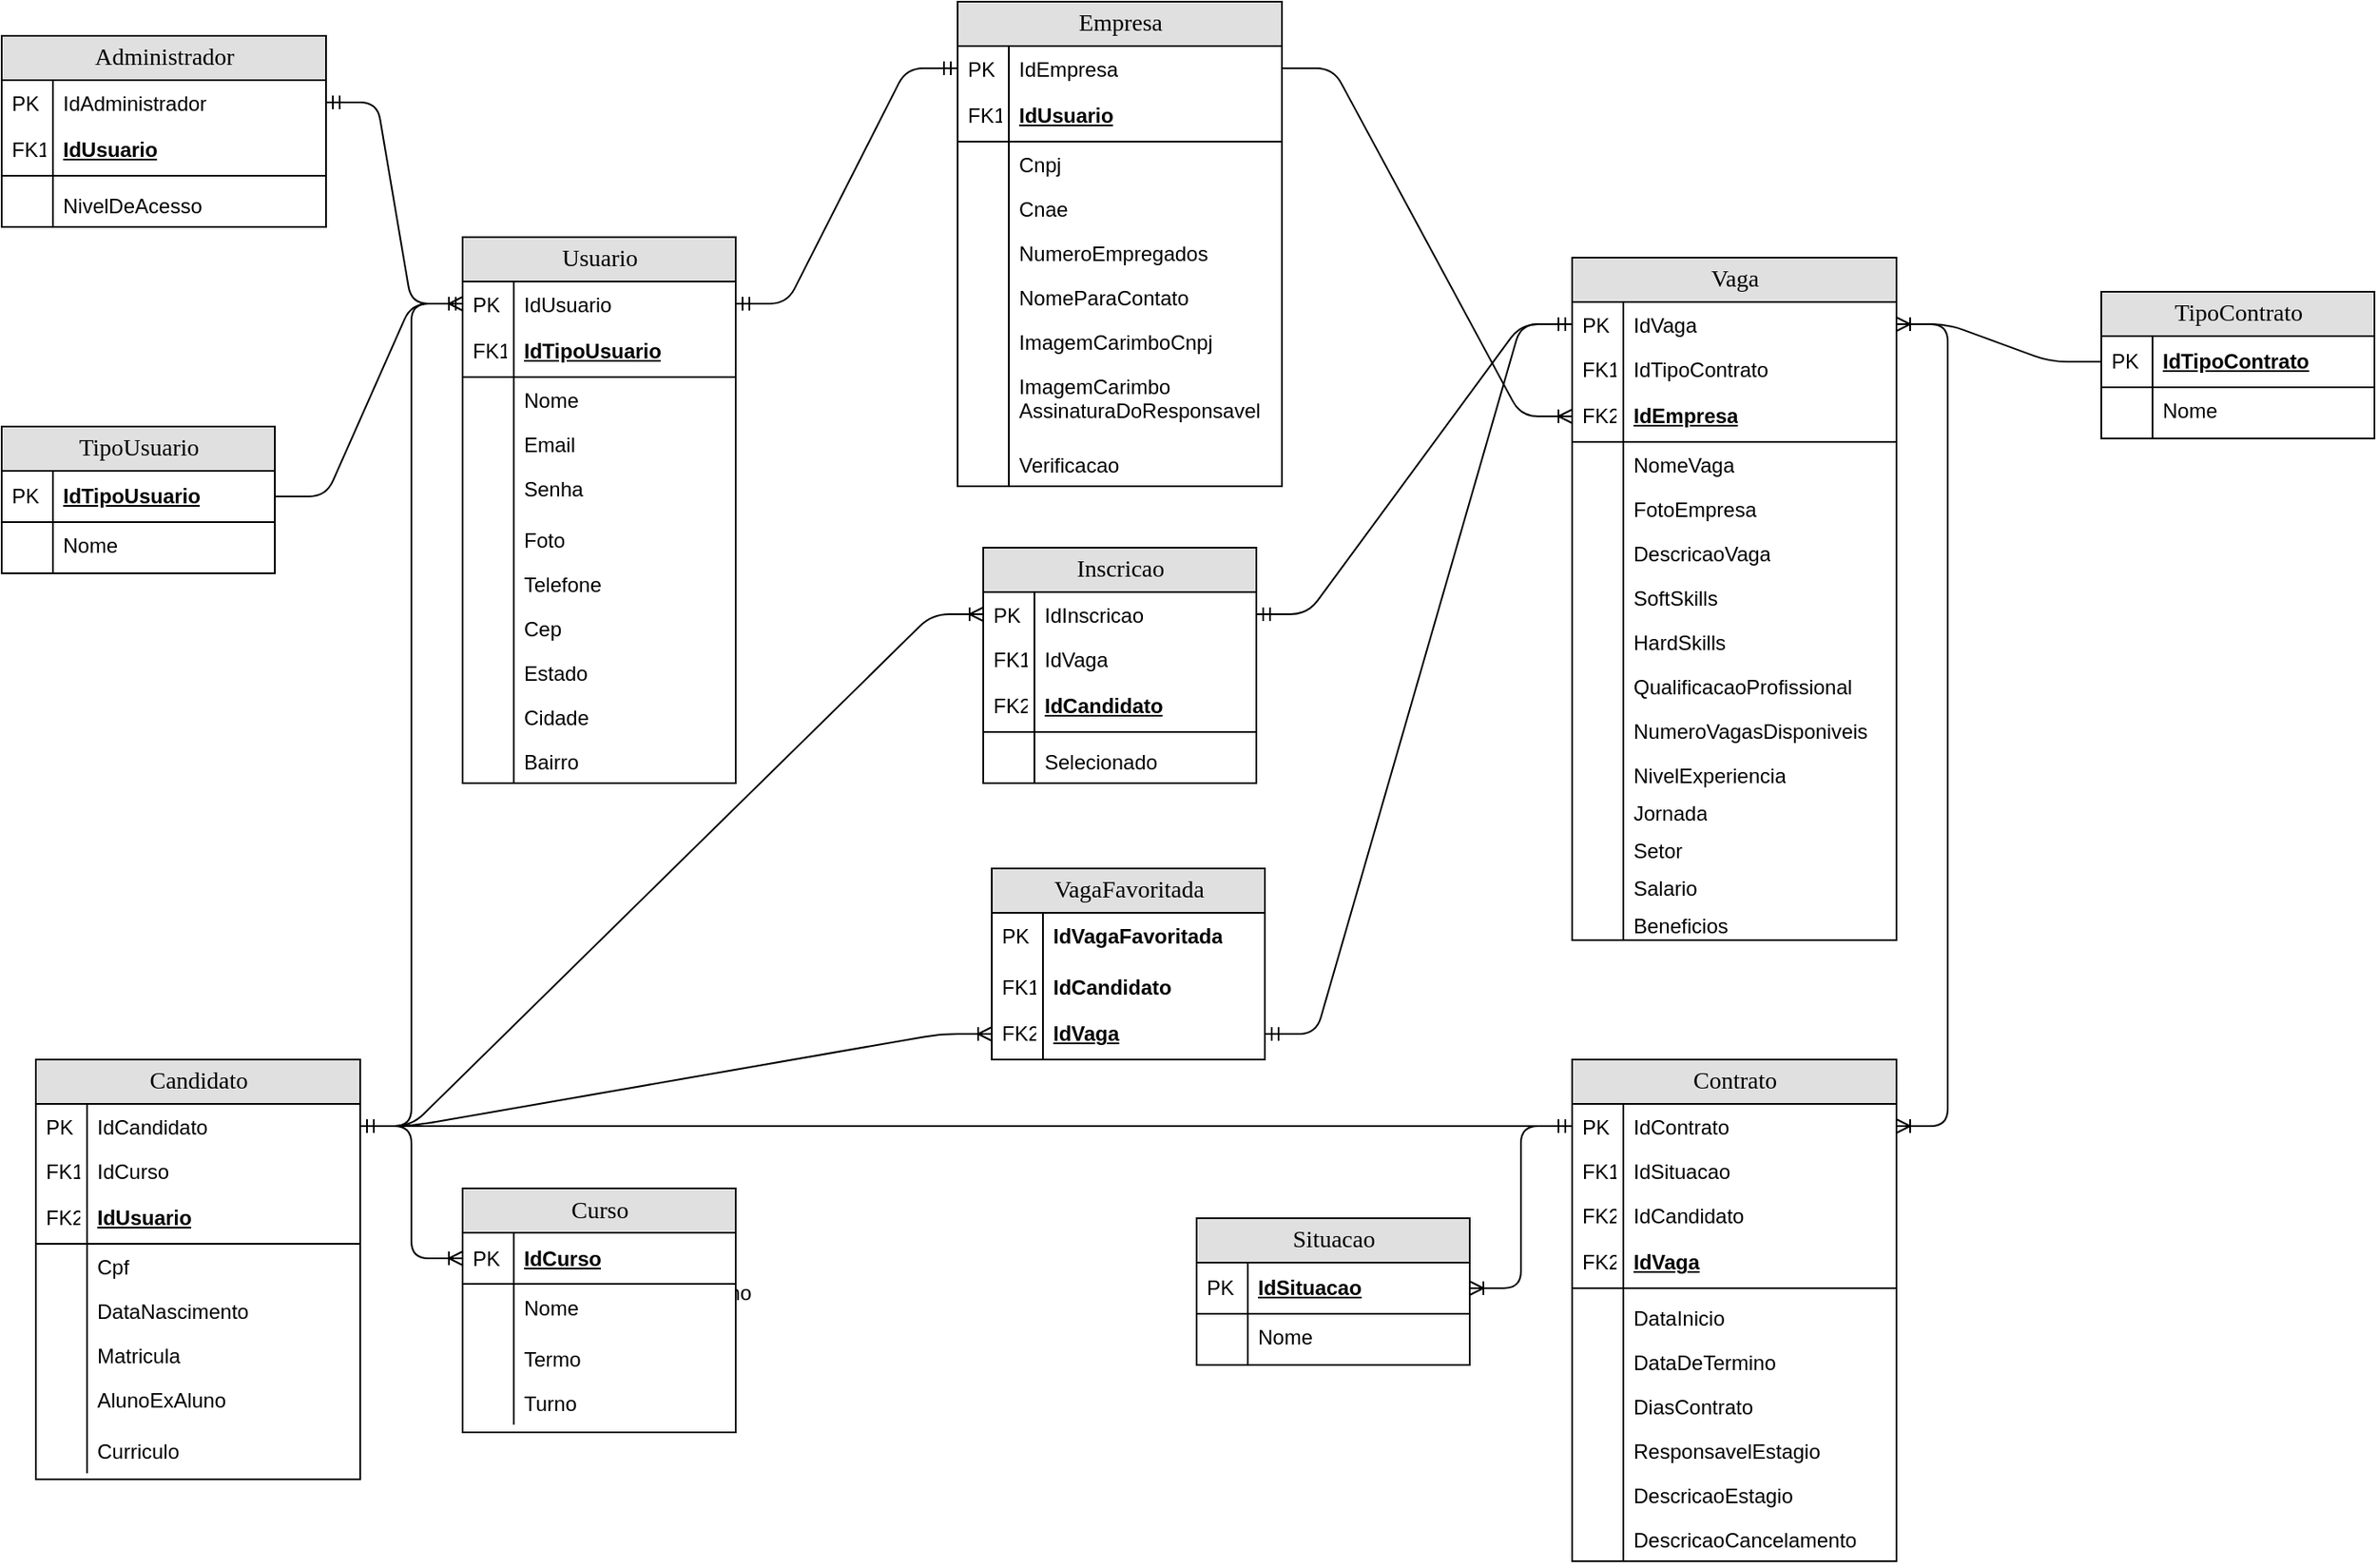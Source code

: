 <mxfile version="13.7.1" type="device"><diagram name="Page-1" id="e56a1550-8fbb-45ad-956c-1786394a9013"><mxGraphModel dx="2297" dy="542" grid="1" gridSize="10" guides="1" tooltips="1" connect="1" arrows="1" fold="1" page="1" pageScale="1" pageWidth="1100" pageHeight="850" background="#ffffff" math="0" shadow="0"><root><mxCell id="0"/><mxCell id="1" parent="0"/><mxCell id="YnmFI-XTRB0Bldce42HF-235" value="" style="edgeStyle=entityRelationEdgeStyle;fontSize=12;html=1;endArrow=ERmandOne;startArrow=ERmandOne;exitX=1;exitY=0.5;exitDx=0;exitDy=0;" parent="1" source="YnmFI-XTRB0Bldce42HF-124" target="2e49270ec7c68f3f-83" edge="1"><mxGeometry width="100" height="100" relative="1" as="geometry"><mxPoint x="-150" y="-260" as="sourcePoint"/><mxPoint x="-90" y="-11" as="targetPoint"/></mxGeometry></mxCell><mxCell id="YnmFI-XTRB0Bldce42HF-236" value="" style="edgeStyle=entityRelationEdgeStyle;fontSize=12;html=1;endArrow=ERoneToMany;entryX=0;entryY=0.5;entryDx=0;entryDy=0;exitX=1;exitY=0.5;exitDx=0;exitDy=0;" parent="1" source="YnmFI-XTRB0Bldce42HF-53" target="2e49270ec7c68f3f-83" edge="1"><mxGeometry width="100" height="100" relative="1" as="geometry"><mxPoint x="-660" y="498" as="sourcePoint"/><mxPoint x="-560" y="398" as="targetPoint"/></mxGeometry></mxCell><mxCell id="YnmFI-XTRB0Bldce42HF-239" value="" style="edgeStyle=entityRelationEdgeStyle;fontSize=12;html=1;endArrow=ERmandOne;startArrow=ERmandOne;entryX=0;entryY=0.5;entryDx=0;entryDy=0;exitX=1;exitY=0.5;exitDx=0;exitDy=0;" parent="1" source="2e49270ec7c68f3f-83" target="YnmFI-XTRB0Bldce42HF-66" edge="1"><mxGeometry width="100" height="100" relative="1" as="geometry"><mxPoint x="20" y="76" as="sourcePoint"/><mxPoint x="100" y="76" as="targetPoint"/></mxGeometry></mxCell><mxCell id="YnmFI-XTRB0Bldce42HF-240" value="" style="edgeStyle=entityRelationEdgeStyle;fontSize=12;html=1;endArrow=ERmandOne;startArrow=ERmandOne;exitX=1;exitY=0.5;exitDx=0;exitDy=0;" parent="1" source="YnmFI-XTRB0Bldce42HF-99" target="2e49270ec7c68f3f-83" edge="1"><mxGeometry width="100" height="100" relative="1" as="geometry"><mxPoint x="-10" y="731" as="sourcePoint"/><mxPoint y="600" as="targetPoint"/></mxGeometry></mxCell><mxCell id="YnmFI-XTRB0Bldce42HF-241" value="" style="edgeStyle=entityRelationEdgeStyle;fontSize=12;html=1;endArrow=ERoneToMany;exitX=1;exitY=0.5;exitDx=0;exitDy=0;" parent="1" source="YnmFI-XTRB0Bldce42HF-66" target="YnmFI-XTRB0Bldce42HF-169" edge="1"><mxGeometry width="100" height="100" relative="1" as="geometry"><mxPoint x="-80" y="584" as="sourcePoint"/><mxPoint x="-20" y="504" as="targetPoint"/></mxGeometry></mxCell><mxCell id="YnmFI-XTRB0Bldce42HF-242" value="" style="edgeStyle=entityRelationEdgeStyle;fontSize=12;html=1;endArrow=ERoneToMany;exitX=1;exitY=0.5;exitDx=0;exitDy=0;entryX=0;entryY=0.5;entryDx=0;entryDy=0;" parent="1" source="YnmFI-XTRB0Bldce42HF-99" target="YnmFI-XTRB0Bldce42HF-158" edge="1"><mxGeometry width="100" height="100" relative="1" as="geometry"><mxPoint x="-167.5" y="760" as="sourcePoint"/><mxPoint x="-167.5" y="948" as="targetPoint"/></mxGeometry></mxCell><mxCell id="w9pTO4Y9nwPEdyjgON91-32" value="" style="edgeStyle=entityRelationEdgeStyle;fontSize=12;html=1;endArrow=ERoneToMany;" parent="1" source="w9pTO4Y9nwPEdyjgON91-2" target="w9pTO4Y9nwPEdyjgON91-23" edge="1"><mxGeometry width="100" height="100" relative="1" as="geometry"><mxPoint x="-680" y="640" as="sourcePoint"/><mxPoint x="-710" y="483" as="targetPoint"/></mxGeometry></mxCell><mxCell id="bC_LfxmsklX_my1eQ61O-2" value="" style="edgeStyle=entityRelationEdgeStyle;fontSize=12;html=1;endArrow=ERoneToMany;exitX=1;exitY=0.5;exitDx=0;exitDy=0;" parent="1" source="YnmFI-XTRB0Bldce42HF-167" target="w9pTO4Y9nwPEdyjgON91-2" edge="1"><mxGeometry width="100" height="100" relative="1" as="geometry"><mxPoint x="710" y="610" as="sourcePoint"/><mxPoint x="770" y="814" as="targetPoint"/></mxGeometry></mxCell><mxCell id="YnmFI-XTRB0Bldce42HF-65" value="Empresa" style="swimlane;html=1;fontStyle=0;childLayout=stackLayout;horizontal=1;startSize=26;fillColor=#e0e0e0;horizontalStack=0;resizeParent=1;resizeLast=0;collapsible=1;marginBottom=0;swimlaneFillColor=#ffffff;align=center;rounded=0;shadow=0;comic=0;labelBackgroundColor=none;strokeWidth=1;fontFamily=Verdana;fontSize=14" parent="1" vertex="1"><mxGeometry x="-20" y="90" width="190" height="284" as="geometry"/></mxCell><mxCell id="YnmFI-XTRB0Bldce42HF-66" value="IdEmpresa" style="shape=partialRectangle;top=0;left=0;right=0;bottom=0;html=1;align=left;verticalAlign=top;fillColor=none;spacingLeft=34;spacingRight=4;whiteSpace=wrap;overflow=hidden;rotatable=0;points=[[0,0.5],[1,0.5]];portConstraint=eastwest;dropTarget=0;" parent="YnmFI-XTRB0Bldce42HF-65" vertex="1"><mxGeometry y="26" width="190" height="26" as="geometry"/></mxCell><mxCell id="YnmFI-XTRB0Bldce42HF-67" value="PK" style="shape=partialRectangle;top=0;left=0;bottom=0;html=1;fillColor=none;align=left;verticalAlign=top;spacingLeft=4;spacingRight=4;whiteSpace=wrap;overflow=hidden;rotatable=0;points=[];portConstraint=eastwest;part=1;" parent="YnmFI-XTRB0Bldce42HF-66" vertex="1" connectable="0"><mxGeometry width="30" height="26" as="geometry"/></mxCell><mxCell id="YnmFI-XTRB0Bldce42HF-68" value="IdUsuario" style="shape=partialRectangle;top=0;left=0;right=0;bottom=1;html=1;align=left;verticalAlign=middle;fillColor=none;spacingLeft=34;spacingRight=4;whiteSpace=wrap;overflow=hidden;rotatable=0;points=[[0,0.5],[1,0.5]];portConstraint=eastwest;dropTarget=0;fontStyle=5;" parent="YnmFI-XTRB0Bldce42HF-65" vertex="1"><mxGeometry y="52" width="190" height="30" as="geometry"/></mxCell><mxCell id="YnmFI-XTRB0Bldce42HF-69" value="FK1" style="shape=partialRectangle;top=0;left=0;bottom=0;html=1;fillColor=none;align=left;verticalAlign=middle;spacingLeft=4;spacingRight=4;whiteSpace=wrap;overflow=hidden;rotatable=0;points=[];portConstraint=eastwest;part=1;" parent="YnmFI-XTRB0Bldce42HF-68" vertex="1" connectable="0"><mxGeometry width="30" height="30" as="geometry"/></mxCell><mxCell id="YnmFI-XTRB0Bldce42HF-72" value="Cnpj" style="shape=partialRectangle;top=0;left=0;right=0;bottom=0;html=1;align=left;verticalAlign=top;fillColor=none;spacingLeft=34;spacingRight=4;whiteSpace=wrap;overflow=hidden;rotatable=0;points=[[0,0.5],[1,0.5]];portConstraint=eastwest;dropTarget=0;" parent="YnmFI-XTRB0Bldce42HF-65" vertex="1"><mxGeometry y="82" width="190" height="26" as="geometry"/></mxCell><mxCell id="YnmFI-XTRB0Bldce42HF-73" value="" style="shape=partialRectangle;top=0;left=0;bottom=0;html=1;fillColor=none;align=left;verticalAlign=top;spacingLeft=4;spacingRight=4;whiteSpace=wrap;overflow=hidden;rotatable=0;points=[];portConstraint=eastwest;part=1;" parent="YnmFI-XTRB0Bldce42HF-72" vertex="1" connectable="0"><mxGeometry width="30" height="26" as="geometry"/></mxCell><mxCell id="YnmFI-XTRB0Bldce42HF-269" value="Cnae" style="shape=partialRectangle;top=0;left=0;right=0;bottom=0;html=1;align=left;verticalAlign=top;fillColor=none;spacingLeft=34;spacingRight=4;whiteSpace=wrap;overflow=hidden;rotatable=0;points=[[0,0.5],[1,0.5]];portConstraint=eastwest;dropTarget=0;" parent="YnmFI-XTRB0Bldce42HF-65" vertex="1"><mxGeometry y="108" width="190" height="26" as="geometry"/></mxCell><mxCell id="YnmFI-XTRB0Bldce42HF-270" value="" style="shape=partialRectangle;top=0;left=0;bottom=0;html=1;fillColor=none;align=left;verticalAlign=top;spacingLeft=4;spacingRight=4;whiteSpace=wrap;overflow=hidden;rotatable=0;points=[];portConstraint=eastwest;part=1;" parent="YnmFI-XTRB0Bldce42HF-269" vertex="1" connectable="0"><mxGeometry width="30" height="26" as="geometry"/></mxCell><mxCell id="YnmFI-XTRB0Bldce42HF-74" value="NumeroEmpregados" style="shape=partialRectangle;top=0;left=0;right=0;bottom=0;html=1;align=left;verticalAlign=top;fillColor=none;spacingLeft=34;spacingRight=4;whiteSpace=wrap;overflow=hidden;rotatable=0;points=[[0,0.5],[1,0.5]];portConstraint=eastwest;dropTarget=0;" parent="YnmFI-XTRB0Bldce42HF-65" vertex="1"><mxGeometry y="134" width="190" height="26" as="geometry"/></mxCell><mxCell id="YnmFI-XTRB0Bldce42HF-75" value="" style="shape=partialRectangle;top=0;left=0;bottom=0;html=1;fillColor=none;align=left;verticalAlign=top;spacingLeft=4;spacingRight=4;whiteSpace=wrap;overflow=hidden;rotatable=0;points=[];portConstraint=eastwest;part=1;" parent="YnmFI-XTRB0Bldce42HF-74" vertex="1" connectable="0"><mxGeometry width="30" height="26" as="geometry"/></mxCell><mxCell id="YnmFI-XTRB0Bldce42HF-94" value="NomeParaContato" style="shape=partialRectangle;top=0;left=0;right=0;bottom=0;html=1;align=left;verticalAlign=top;fillColor=none;spacingLeft=34;spacingRight=4;whiteSpace=wrap;overflow=hidden;rotatable=0;points=[[0,0.5],[1,0.5]];portConstraint=eastwest;dropTarget=0;" parent="YnmFI-XTRB0Bldce42HF-65" vertex="1"><mxGeometry y="160" width="190" height="26" as="geometry"/></mxCell><mxCell id="YnmFI-XTRB0Bldce42HF-95" value="" style="shape=partialRectangle;top=0;left=0;bottom=0;html=1;fillColor=none;align=left;verticalAlign=top;spacingLeft=4;spacingRight=4;whiteSpace=wrap;overflow=hidden;rotatable=0;points=[];portConstraint=eastwest;part=1;" parent="YnmFI-XTRB0Bldce42HF-94" vertex="1" connectable="0"><mxGeometry width="30" height="26" as="geometry"/></mxCell><mxCell id="YnmFI-XTRB0Bldce42HF-96" value="ImagemCarimboCnpj" style="shape=partialRectangle;top=0;left=0;right=0;bottom=0;html=1;align=left;verticalAlign=top;fillColor=none;spacingLeft=34;spacingRight=4;whiteSpace=wrap;overflow=hidden;rotatable=0;points=[[0,0.5],[1,0.5]];portConstraint=eastwest;dropTarget=0;" parent="YnmFI-XTRB0Bldce42HF-65" vertex="1"><mxGeometry y="186" width="190" height="26" as="geometry"/></mxCell><mxCell id="YnmFI-XTRB0Bldce42HF-97" value="" style="shape=partialRectangle;top=0;left=0;bottom=0;html=1;fillColor=none;align=left;verticalAlign=top;spacingLeft=4;spacingRight=4;whiteSpace=wrap;overflow=hidden;rotatable=0;points=[];portConstraint=eastwest;part=1;" parent="YnmFI-XTRB0Bldce42HF-96" vertex="1" connectable="0"><mxGeometry width="30" height="26" as="geometry"/></mxCell><mxCell id="YnmFI-XTRB0Bldce42HF-88" value="&lt;div&gt;ImagemCarimbo&lt;/div&gt;&lt;div&gt;AssinaturaDo&lt;span style=&quot;color: rgb(0 , 0 , 0)&quot;&gt;Responsavel&lt;/span&gt;&lt;/div&gt;&lt;div&gt;&lt;br&gt;&lt;/div&gt;" style="shape=partialRectangle;top=0;left=0;right=0;bottom=0;html=1;align=left;verticalAlign=top;fillColor=none;spacingLeft=34;spacingRight=4;whiteSpace=wrap;overflow=hidden;rotatable=0;points=[[0,0.5],[1,0.5]];portConstraint=eastwest;dropTarget=0;" parent="YnmFI-XTRB0Bldce42HF-65" vertex="1"><mxGeometry y="212" width="190" height="42" as="geometry"/></mxCell><mxCell id="YnmFI-XTRB0Bldce42HF-89" value="" style="shape=partialRectangle;top=0;left=0;bottom=0;html=1;fillColor=none;align=left;verticalAlign=top;spacingLeft=4;spacingRight=4;whiteSpace=wrap;overflow=hidden;rotatable=0;points=[];portConstraint=eastwest;part=1;" parent="YnmFI-XTRB0Bldce42HF-88" vertex="1" connectable="0"><mxGeometry width="30" height="42" as="geometry"/></mxCell><mxCell id="YnmFI-XTRB0Bldce42HF-76" value="" style="shape=partialRectangle;top=0;left=0;right=0;bottom=0;html=1;align=left;verticalAlign=top;fillColor=none;spacingLeft=34;spacingRight=4;whiteSpace=wrap;overflow=hidden;rotatable=0;points=[[0,0.5],[1,0.5]];portConstraint=eastwest;dropTarget=0;" parent="YnmFI-XTRB0Bldce42HF-65" vertex="1"><mxGeometry y="254" width="190" as="geometry"/></mxCell><mxCell id="YnmFI-XTRB0Bldce42HF-77" value="" style="shape=partialRectangle;top=0;left=0;bottom=0;html=1;fillColor=none;align=left;verticalAlign=top;spacingLeft=4;spacingRight=4;whiteSpace=wrap;overflow=hidden;rotatable=0;points=[];portConstraint=eastwest;part=1;" parent="YnmFI-XTRB0Bldce42HF-76" vertex="1" connectable="0"><mxGeometry width="30" as="geometry"/></mxCell><mxCell id="YnmFI-XTRB0Bldce42HF-78" value="" style="shape=partialRectangle;top=0;left=0;right=0;bottom=0;html=1;align=left;verticalAlign=top;fillColor=none;spacingLeft=34;spacingRight=4;whiteSpace=wrap;overflow=hidden;rotatable=0;points=[[0,0.5],[1,0.5]];portConstraint=eastwest;dropTarget=0;" parent="YnmFI-XTRB0Bldce42HF-65" vertex="1"><mxGeometry y="254" width="190" height="4" as="geometry"/></mxCell><mxCell id="YnmFI-XTRB0Bldce42HF-79" value="" style="shape=partialRectangle;top=0;left=0;bottom=0;html=1;fillColor=none;align=left;verticalAlign=top;spacingLeft=4;spacingRight=4;whiteSpace=wrap;overflow=hidden;rotatable=0;points=[];portConstraint=eastwest;part=1;" parent="YnmFI-XTRB0Bldce42HF-78" vertex="1" connectable="0"><mxGeometry width="30" height="4" as="geometry"/></mxCell><mxCell id="vdxffpgbc1SUeYDYiiyK-18" value="Verificacao" style="shape=partialRectangle;top=0;left=0;right=0;bottom=0;html=1;align=left;verticalAlign=top;fillColor=none;spacingLeft=34;spacingRight=4;whiteSpace=wrap;overflow=hidden;rotatable=0;points=[[0,0.5],[1,0.5]];portConstraint=eastwest;dropTarget=0;" parent="YnmFI-XTRB0Bldce42HF-65" vertex="1"><mxGeometry y="258" width="190" height="26" as="geometry"/></mxCell><mxCell id="vdxffpgbc1SUeYDYiiyK-19" value="" style="shape=partialRectangle;top=0;left=0;bottom=0;html=1;fillColor=none;align=left;verticalAlign=top;spacingLeft=4;spacingRight=4;whiteSpace=wrap;overflow=hidden;rotatable=0;points=[];portConstraint=eastwest;part=1;" parent="vdxffpgbc1SUeYDYiiyK-18" vertex="1" connectable="0"><mxGeometry width="30" height="26" as="geometry"/></mxCell><mxCell id="K2OS7yT6RL-kFUvZgDdo-36" value="" style="edgeStyle=entityRelationEdgeStyle;fontSize=12;html=1;endArrow=ERoneToMany;exitX=1;exitY=0.5;exitDx=0;exitDy=0;entryX=0;entryY=0.5;entryDx=0;entryDy=0;" parent="1" source="YnmFI-XTRB0Bldce42HF-99" target="K2OS7yT6RL-kFUvZgDdo-4" edge="1"><mxGeometry width="100" height="100" relative="1" as="geometry"><mxPoint x="-60" y="458.0" as="sourcePoint"/><mxPoint y="688" as="targetPoint"/></mxGeometry></mxCell><mxCell id="YnmFI-XTRB0Bldce42HF-123" value="Administrador" style="swimlane;html=1;fontStyle=0;childLayout=stackLayout;horizontal=1;startSize=26;fillColor=#e0e0e0;horizontalStack=0;resizeParent=1;resizeLast=0;collapsible=1;marginBottom=0;swimlaneFillColor=#ffffff;align=center;rounded=0;shadow=0;comic=0;labelBackgroundColor=none;strokeWidth=1;fontFamily=Verdana;fontSize=14" parent="1" vertex="1"><mxGeometry x="-580" y="110" width="190" height="112" as="geometry"/></mxCell><mxCell id="YnmFI-XTRB0Bldce42HF-124" value="IdAdministrador" style="shape=partialRectangle;top=0;left=0;right=0;bottom=0;html=1;align=left;verticalAlign=top;fillColor=none;spacingLeft=34;spacingRight=4;whiteSpace=wrap;overflow=hidden;rotatable=0;points=[[0,0.5],[1,0.5]];portConstraint=eastwest;dropTarget=0;" parent="YnmFI-XTRB0Bldce42HF-123" vertex="1"><mxGeometry y="26" width="190" height="26" as="geometry"/></mxCell><mxCell id="YnmFI-XTRB0Bldce42HF-125" value="PK" style="shape=partialRectangle;top=0;left=0;bottom=0;html=1;fillColor=none;align=left;verticalAlign=top;spacingLeft=4;spacingRight=4;whiteSpace=wrap;overflow=hidden;rotatable=0;points=[];portConstraint=eastwest;part=1;" parent="YnmFI-XTRB0Bldce42HF-124" vertex="1" connectable="0"><mxGeometry width="30" height="26" as="geometry"/></mxCell><mxCell id="YnmFI-XTRB0Bldce42HF-128" value="IdUsuario" style="shape=partialRectangle;top=0;left=0;right=0;bottom=1;html=1;align=left;verticalAlign=middle;fillColor=none;spacingLeft=34;spacingRight=4;whiteSpace=wrap;overflow=hidden;rotatable=0;points=[[0,0.5],[1,0.5]];portConstraint=eastwest;dropTarget=0;fontStyle=5;" parent="YnmFI-XTRB0Bldce42HF-123" vertex="1"><mxGeometry y="52" width="190" height="30" as="geometry"/></mxCell><mxCell id="YnmFI-XTRB0Bldce42HF-129" value="FK1" style="shape=partialRectangle;top=0;left=0;bottom=0;html=1;fillColor=none;align=left;verticalAlign=middle;spacingLeft=4;spacingRight=4;whiteSpace=wrap;overflow=hidden;rotatable=0;points=[];portConstraint=eastwest;part=1;" parent="YnmFI-XTRB0Bldce42HF-128" vertex="1" connectable="0"><mxGeometry width="30" height="30" as="geometry"/></mxCell><mxCell id="YnmFI-XTRB0Bldce42HF-140" value="" style="shape=partialRectangle;top=0;left=0;right=0;bottom=0;html=1;align=left;verticalAlign=top;fillColor=none;spacingLeft=34;spacingRight=4;whiteSpace=wrap;overflow=hidden;rotatable=0;points=[[0,0.5],[1,0.5]];portConstraint=eastwest;dropTarget=0;" parent="YnmFI-XTRB0Bldce42HF-123" vertex="1"><mxGeometry y="82" width="190" as="geometry"/></mxCell><mxCell id="YnmFI-XTRB0Bldce42HF-141" value="" style="shape=partialRectangle;top=0;left=0;bottom=0;html=1;fillColor=none;align=left;verticalAlign=top;spacingLeft=4;spacingRight=4;whiteSpace=wrap;overflow=hidden;rotatable=0;points=[];portConstraint=eastwest;part=1;" parent="YnmFI-XTRB0Bldce42HF-140" vertex="1" connectable="0"><mxGeometry width="30" as="geometry"/></mxCell><mxCell id="YnmFI-XTRB0Bldce42HF-142" value="" style="shape=partialRectangle;top=0;left=0;right=0;bottom=0;html=1;align=left;verticalAlign=top;fillColor=none;spacingLeft=34;spacingRight=4;whiteSpace=wrap;overflow=hidden;rotatable=0;points=[[0,0.5],[1,0.5]];portConstraint=eastwest;dropTarget=0;" parent="YnmFI-XTRB0Bldce42HF-123" vertex="1"><mxGeometry y="82" width="190" height="4" as="geometry"/></mxCell><mxCell id="YnmFI-XTRB0Bldce42HF-143" value="" style="shape=partialRectangle;top=0;left=0;bottom=0;html=1;fillColor=none;align=left;verticalAlign=top;spacingLeft=4;spacingRight=4;whiteSpace=wrap;overflow=hidden;rotatable=0;points=[];portConstraint=eastwest;part=1;" parent="YnmFI-XTRB0Bldce42HF-142" vertex="1" connectable="0"><mxGeometry width="30" height="4" as="geometry"/></mxCell><mxCell id="K2OS7yT6RL-kFUvZgDdo-1" value="NivelDeAcesso" style="shape=partialRectangle;top=0;left=0;right=0;bottom=0;html=1;align=left;verticalAlign=top;fillColor=none;spacingLeft=34;spacingRight=4;whiteSpace=wrap;overflow=hidden;rotatable=0;points=[[0,0.5],[1,0.5]];portConstraint=eastwest;dropTarget=0;" parent="YnmFI-XTRB0Bldce42HF-123" vertex="1"><mxGeometry y="86" width="190" height="26" as="geometry"/></mxCell><mxCell id="K2OS7yT6RL-kFUvZgDdo-2" value="" style="shape=partialRectangle;top=0;left=0;bottom=0;html=1;fillColor=none;align=left;verticalAlign=top;spacingLeft=4;spacingRight=4;whiteSpace=wrap;overflow=hidden;rotatable=0;points=[];portConstraint=eastwest;part=1;" parent="K2OS7yT6RL-kFUvZgDdo-1" vertex="1" connectable="0"><mxGeometry width="30" height="26" as="geometry"/></mxCell><mxCell id="K2OS7yT6RL-kFUvZgDdo-37" value="" style="edgeStyle=entityRelationEdgeStyle;fontSize=12;html=1;endArrow=ERmandOne;startArrow=ERmandOne;exitX=1;exitY=0.5;exitDx=0;exitDy=0;entryX=0;entryY=0.5;entryDx=0;entryDy=0;" parent="1" source="K2OS7yT6RL-kFUvZgDdo-4" target="YnmFI-XTRB0Bldce42HF-167" edge="1"><mxGeometry width="100" height="100" relative="1" as="geometry"><mxPoint x="150" y="754.0" as="sourcePoint"/><mxPoint x="260" y="410" as="targetPoint"/></mxGeometry></mxCell><mxCell id="K2OS7yT6RL-kFUvZgDdo-42" value="Termo" style="shape=partialRectangle;top=0;left=0;right=0;bottom=0;html=1;align=left;verticalAlign=top;fillColor=none;spacingLeft=34;spacingRight=4;whiteSpace=wrap;overflow=hidden;rotatable=0;points=[[0,0.5],[1,0.5]];portConstraint=eastwest;dropTarget=0;" parent="1" vertex="1"><mxGeometry x="-210" y="833" width="160" height="26" as="geometry"/></mxCell><mxCell id="K2OS7yT6RL-kFUvZgDdo-43" value="" style="shape=partialRectangle;top=0;left=0;bottom=0;html=1;fillColor=none;align=left;verticalAlign=top;spacingLeft=4;spacingRight=4;whiteSpace=wrap;overflow=hidden;rotatable=0;points=[];portConstraint=eastwest;part=1;" parent="K2OS7yT6RL-kFUvZgDdo-42" vertex="1" connectable="0"><mxGeometry width="30" height="26" as="geometry"/></mxCell><mxCell id="K2OS7yT6RL-kFUvZgDdo-57" value="" style="edgeStyle=entityRelationEdgeStyle;fontSize=12;html=1;endArrow=ERmandOne;startArrow=ERmandOne;exitX=1;exitY=0.5;exitDx=0;exitDy=0;entryX=0;entryY=0.5;entryDx=0;entryDy=0;" parent="1" source="YnmFI-XTRB0Bldce42HF-99" target="w9pTO4Y9nwPEdyjgON91-2" edge="1"><mxGeometry width="100" height="100" relative="1" as="geometry"><mxPoint x="-40" y="1050" as="sourcePoint"/><mxPoint x="100" y="680" as="targetPoint"/></mxGeometry></mxCell><mxCell id="w9pTO4Y9nwPEdyjgON91-22" value="Situacao" style="swimlane;html=1;fontStyle=0;childLayout=stackLayout;horizontal=1;startSize=26;fillColor=#e0e0e0;horizontalStack=0;resizeParent=1;resizeLast=0;collapsible=1;marginBottom=0;swimlaneFillColor=#ffffff;align=center;rounded=0;shadow=0;comic=0;labelBackgroundColor=none;strokeWidth=1;fontFamily=Verdana;fontSize=14" parent="1" vertex="1"><mxGeometry x="120" y="803" width="160" height="86" as="geometry"/></mxCell><mxCell id="w9pTO4Y9nwPEdyjgON91-23" value="IdSituacao" style="shape=partialRectangle;top=0;left=0;right=0;bottom=1;html=1;align=left;verticalAlign=middle;fillColor=none;spacingLeft=34;spacingRight=4;whiteSpace=wrap;overflow=hidden;rotatable=0;points=[[0,0.5],[1,0.5]];portConstraint=eastwest;dropTarget=0;fontStyle=5;" parent="w9pTO4Y9nwPEdyjgON91-22" vertex="1"><mxGeometry y="26" width="160" height="30" as="geometry"/></mxCell><mxCell id="w9pTO4Y9nwPEdyjgON91-24" value="PK" style="shape=partialRectangle;top=0;left=0;bottom=0;html=1;fillColor=none;align=left;verticalAlign=middle;spacingLeft=4;spacingRight=4;whiteSpace=wrap;overflow=hidden;rotatable=0;points=[];portConstraint=eastwest;part=1;" parent="w9pTO4Y9nwPEdyjgON91-23" vertex="1" connectable="0"><mxGeometry width="30" height="30" as="geometry"/></mxCell><mxCell id="w9pTO4Y9nwPEdyjgON91-25" value="Nome" style="shape=partialRectangle;top=0;left=0;right=0;bottom=0;html=1;align=left;verticalAlign=top;fillColor=none;spacingLeft=34;spacingRight=4;whiteSpace=wrap;overflow=hidden;rotatable=0;points=[[0,0.5],[1,0.5]];portConstraint=eastwest;dropTarget=0;" parent="w9pTO4Y9nwPEdyjgON91-22" vertex="1"><mxGeometry y="56" width="160" height="26" as="geometry"/></mxCell><mxCell id="w9pTO4Y9nwPEdyjgON91-26" value="" style="shape=partialRectangle;top=0;left=0;bottom=0;html=1;fillColor=none;align=left;verticalAlign=top;spacingLeft=4;spacingRight=4;whiteSpace=wrap;overflow=hidden;rotatable=0;points=[];portConstraint=eastwest;part=1;" parent="w9pTO4Y9nwPEdyjgON91-25" vertex="1" connectable="0"><mxGeometry width="30" height="26" as="geometry"/></mxCell><mxCell id="w9pTO4Y9nwPEdyjgON91-27" value="" style="shape=partialRectangle;top=0;left=0;right=0;bottom=0;html=1;align=left;verticalAlign=top;fillColor=none;spacingLeft=34;spacingRight=4;whiteSpace=wrap;overflow=hidden;rotatable=0;points=[[0,0.5],[1,0.5]];portConstraint=eastwest;dropTarget=0;" parent="w9pTO4Y9nwPEdyjgON91-22" vertex="1"><mxGeometry y="82" width="160" as="geometry"/></mxCell><mxCell id="w9pTO4Y9nwPEdyjgON91-28" value="" style="shape=partialRectangle;top=0;left=0;bottom=0;html=1;fillColor=none;align=left;verticalAlign=top;spacingLeft=4;spacingRight=4;whiteSpace=wrap;overflow=hidden;rotatable=0;points=[];portConstraint=eastwest;part=1;" parent="w9pTO4Y9nwPEdyjgON91-27" vertex="1" connectable="0"><mxGeometry width="30" as="geometry"/></mxCell><mxCell id="w9pTO4Y9nwPEdyjgON91-29" value="" style="shape=partialRectangle;top=0;left=0;right=0;bottom=0;html=1;align=left;verticalAlign=top;fillColor=none;spacingLeft=34;spacingRight=4;whiteSpace=wrap;overflow=hidden;rotatable=0;points=[[0,0.5],[1,0.5]];portConstraint=eastwest;dropTarget=0;" parent="w9pTO4Y9nwPEdyjgON91-22" vertex="1"><mxGeometry y="82" width="160" height="4" as="geometry"/></mxCell><mxCell id="w9pTO4Y9nwPEdyjgON91-30" value="" style="shape=partialRectangle;top=0;left=0;bottom=0;html=1;fillColor=none;align=left;verticalAlign=top;spacingLeft=4;spacingRight=4;whiteSpace=wrap;overflow=hidden;rotatable=0;points=[];portConstraint=eastwest;part=1;" parent="w9pTO4Y9nwPEdyjgON91-29" vertex="1" connectable="0"><mxGeometry width="30" height="4" as="geometry"/></mxCell><mxCell id="u1qzePLGpmWatSORbe5M-12" value="" style="edgeStyle=entityRelationEdgeStyle;fontSize=12;html=1;endArrow=ERoneToMany;" parent="1" source="u1qzePLGpmWatSORbe5M-2" target="YnmFI-XTRB0Bldce42HF-167" edge="1"><mxGeometry width="100" height="100" relative="1" as="geometry"><mxPoint x="640" y="400" as="sourcePoint"/><mxPoint x="730" y="803" as="targetPoint"/></mxGeometry></mxCell><mxCell id="u1qzePLGpmWatSORbe5M-1" value="TipoContrato" style="swimlane;html=1;fontStyle=0;childLayout=stackLayout;horizontal=1;startSize=26;fillColor=#e0e0e0;horizontalStack=0;resizeParent=1;resizeLast=0;collapsible=1;marginBottom=0;swimlaneFillColor=#ffffff;align=center;rounded=0;shadow=0;comic=0;labelBackgroundColor=none;strokeWidth=1;fontFamily=Verdana;fontSize=14" parent="1" vertex="1"><mxGeometry x="650" y="260" width="160" height="86" as="geometry"/></mxCell><mxCell id="u1qzePLGpmWatSORbe5M-2" value="IdTipoContrato" style="shape=partialRectangle;top=0;left=0;right=0;bottom=1;html=1;align=left;verticalAlign=middle;fillColor=none;spacingLeft=34;spacingRight=4;whiteSpace=wrap;overflow=hidden;rotatable=0;points=[[0,0.5],[1,0.5]];portConstraint=eastwest;dropTarget=0;fontStyle=5;" parent="u1qzePLGpmWatSORbe5M-1" vertex="1"><mxGeometry y="26" width="160" height="30" as="geometry"/></mxCell><mxCell id="u1qzePLGpmWatSORbe5M-3" value="PK" style="shape=partialRectangle;top=0;left=0;bottom=0;html=1;fillColor=none;align=left;verticalAlign=middle;spacingLeft=4;spacingRight=4;whiteSpace=wrap;overflow=hidden;rotatable=0;points=[];portConstraint=eastwest;part=1;" parent="u1qzePLGpmWatSORbe5M-2" vertex="1" connectable="0"><mxGeometry width="30" height="30" as="geometry"/></mxCell><mxCell id="u1qzePLGpmWatSORbe5M-4" value="Nome" style="shape=partialRectangle;top=0;left=0;right=0;bottom=0;html=1;align=left;verticalAlign=top;fillColor=none;spacingLeft=34;spacingRight=4;whiteSpace=wrap;overflow=hidden;rotatable=0;points=[[0,0.5],[1,0.5]];portConstraint=eastwest;dropTarget=0;" parent="u1qzePLGpmWatSORbe5M-1" vertex="1"><mxGeometry y="56" width="160" height="26" as="geometry"/></mxCell><mxCell id="u1qzePLGpmWatSORbe5M-5" value="" style="shape=partialRectangle;top=0;left=0;bottom=0;html=1;fillColor=none;align=left;verticalAlign=top;spacingLeft=4;spacingRight=4;whiteSpace=wrap;overflow=hidden;rotatable=0;points=[];portConstraint=eastwest;part=1;" parent="u1qzePLGpmWatSORbe5M-4" vertex="1" connectable="0"><mxGeometry width="30" height="26" as="geometry"/></mxCell><mxCell id="u1qzePLGpmWatSORbe5M-6" value="" style="shape=partialRectangle;top=0;left=0;right=0;bottom=0;html=1;align=left;verticalAlign=top;fillColor=none;spacingLeft=34;spacingRight=4;whiteSpace=wrap;overflow=hidden;rotatable=0;points=[[0,0.5],[1,0.5]];portConstraint=eastwest;dropTarget=0;" parent="u1qzePLGpmWatSORbe5M-1" vertex="1"><mxGeometry y="82" width="160" as="geometry"/></mxCell><mxCell id="u1qzePLGpmWatSORbe5M-7" value="" style="shape=partialRectangle;top=0;left=0;bottom=0;html=1;fillColor=none;align=left;verticalAlign=top;spacingLeft=4;spacingRight=4;whiteSpace=wrap;overflow=hidden;rotatable=0;points=[];portConstraint=eastwest;part=1;" parent="u1qzePLGpmWatSORbe5M-6" vertex="1" connectable="0"><mxGeometry width="30" as="geometry"/></mxCell><mxCell id="u1qzePLGpmWatSORbe5M-8" value="" style="shape=partialRectangle;top=0;left=0;right=0;bottom=0;html=1;align=left;verticalAlign=top;fillColor=none;spacingLeft=34;spacingRight=4;whiteSpace=wrap;overflow=hidden;rotatable=0;points=[[0,0.5],[1,0.5]];portConstraint=eastwest;dropTarget=0;" parent="u1qzePLGpmWatSORbe5M-1" vertex="1"><mxGeometry y="82" width="160" height="4" as="geometry"/></mxCell><mxCell id="u1qzePLGpmWatSORbe5M-9" value="" style="shape=partialRectangle;top=0;left=0;bottom=0;html=1;fillColor=none;align=left;verticalAlign=top;spacingLeft=4;spacingRight=4;whiteSpace=wrap;overflow=hidden;rotatable=0;points=[];portConstraint=eastwest;part=1;" parent="u1qzePLGpmWatSORbe5M-8" vertex="1" connectable="0"><mxGeometry width="30" height="4" as="geometry"/></mxCell><mxCell id="w9pTO4Y9nwPEdyjgON91-1" value="Contrato" style="swimlane;html=1;fontStyle=0;childLayout=stackLayout;horizontal=1;startSize=26;fillColor=#e0e0e0;horizontalStack=0;resizeParent=1;resizeLast=0;collapsible=1;marginBottom=0;swimlaneFillColor=#ffffff;align=center;rounded=0;shadow=0;comic=0;labelBackgroundColor=none;strokeWidth=1;fontFamily=Verdana;fontSize=14" parent="1" vertex="1"><mxGeometry x="340" y="710" width="190" height="294" as="geometry"/></mxCell><mxCell id="w9pTO4Y9nwPEdyjgON91-2" value="IdContrato" style="shape=partialRectangle;top=0;left=0;right=0;bottom=0;html=1;align=left;verticalAlign=top;fillColor=none;spacingLeft=34;spacingRight=4;whiteSpace=wrap;overflow=hidden;rotatable=0;points=[[0,0.5],[1,0.5]];portConstraint=eastwest;dropTarget=0;" parent="w9pTO4Y9nwPEdyjgON91-1" vertex="1"><mxGeometry y="26" width="190" height="26" as="geometry"/></mxCell><mxCell id="w9pTO4Y9nwPEdyjgON91-3" value="PK" style="shape=partialRectangle;top=0;left=0;bottom=0;html=1;fillColor=none;align=left;verticalAlign=top;spacingLeft=4;spacingRight=4;whiteSpace=wrap;overflow=hidden;rotatable=0;points=[];portConstraint=eastwest;part=1;" parent="w9pTO4Y9nwPEdyjgON91-2" vertex="1" connectable="0"><mxGeometry width="30" height="26" as="geometry"/></mxCell><mxCell id="w9pTO4Y9nwPEdyjgON91-12" value="IdSituacao" style="shape=partialRectangle;top=0;left=0;right=0;bottom=0;html=1;align=left;verticalAlign=top;fillColor=none;spacingLeft=34;spacingRight=4;whiteSpace=wrap;overflow=hidden;rotatable=0;points=[[0,0.5],[1,0.5]];portConstraint=eastwest;dropTarget=0;" parent="w9pTO4Y9nwPEdyjgON91-1" vertex="1"><mxGeometry y="52" width="190" height="26" as="geometry"/></mxCell><mxCell id="w9pTO4Y9nwPEdyjgON91-13" value="FK1" style="shape=partialRectangle;top=0;left=0;bottom=0;html=1;fillColor=none;align=left;verticalAlign=top;spacingLeft=4;spacingRight=4;whiteSpace=wrap;overflow=hidden;rotatable=0;points=[];portConstraint=eastwest;part=1;" parent="w9pTO4Y9nwPEdyjgON91-12" vertex="1" connectable="0"><mxGeometry width="30" height="26" as="geometry"/></mxCell><mxCell id="w9pTO4Y9nwPEdyjgON91-14" value="IdCandidato" style="shape=partialRectangle;top=0;left=0;right=0;bottom=0;html=1;align=left;verticalAlign=top;fillColor=none;spacingLeft=34;spacingRight=4;whiteSpace=wrap;overflow=hidden;rotatable=0;points=[[0,0.5],[1,0.5]];portConstraint=eastwest;dropTarget=0;" parent="w9pTO4Y9nwPEdyjgON91-1" vertex="1"><mxGeometry y="78" width="190" height="26" as="geometry"/></mxCell><mxCell id="w9pTO4Y9nwPEdyjgON91-15" value="FK2" style="shape=partialRectangle;top=0;left=0;bottom=0;html=1;fillColor=none;align=left;verticalAlign=top;spacingLeft=4;spacingRight=4;whiteSpace=wrap;overflow=hidden;rotatable=0;points=[];portConstraint=eastwest;part=1;" parent="w9pTO4Y9nwPEdyjgON91-14" vertex="1" connectable="0"><mxGeometry width="30" height="26" as="geometry"/></mxCell><mxCell id="w9pTO4Y9nwPEdyjgON91-6" value="IdVaga" style="shape=partialRectangle;top=0;left=0;right=0;bottom=1;html=1;align=left;verticalAlign=middle;fillColor=none;spacingLeft=34;spacingRight=4;whiteSpace=wrap;overflow=hidden;rotatable=0;points=[[0,0.5],[1,0.5]];portConstraint=eastwest;dropTarget=0;fontStyle=5;" parent="w9pTO4Y9nwPEdyjgON91-1" vertex="1"><mxGeometry y="104" width="190" height="30" as="geometry"/></mxCell><mxCell id="w9pTO4Y9nwPEdyjgON91-7" value="FK2" style="shape=partialRectangle;top=0;left=0;bottom=0;html=1;fillColor=none;align=left;verticalAlign=middle;spacingLeft=4;spacingRight=4;whiteSpace=wrap;overflow=hidden;rotatable=0;points=[];portConstraint=eastwest;part=1;" parent="w9pTO4Y9nwPEdyjgON91-6" vertex="1" connectable="0"><mxGeometry width="30" height="30" as="geometry"/></mxCell><mxCell id="w9pTO4Y9nwPEdyjgON91-18" value="" style="shape=partialRectangle;top=0;left=0;right=0;bottom=0;html=1;align=left;verticalAlign=top;fillColor=none;spacingLeft=34;spacingRight=4;whiteSpace=wrap;overflow=hidden;rotatable=0;points=[[0,0.5],[1,0.5]];portConstraint=eastwest;dropTarget=0;" parent="w9pTO4Y9nwPEdyjgON91-1" vertex="1"><mxGeometry y="134" width="190" as="geometry"/></mxCell><mxCell id="w9pTO4Y9nwPEdyjgON91-19" value="" style="shape=partialRectangle;top=0;left=0;bottom=0;html=1;fillColor=none;align=left;verticalAlign=top;spacingLeft=4;spacingRight=4;whiteSpace=wrap;overflow=hidden;rotatable=0;points=[];portConstraint=eastwest;part=1;" parent="w9pTO4Y9nwPEdyjgON91-18" vertex="1" connectable="0"><mxGeometry width="30" as="geometry"/></mxCell><mxCell id="w9pTO4Y9nwPEdyjgON91-20" value="" style="shape=partialRectangle;top=0;left=0;right=0;bottom=0;html=1;align=left;verticalAlign=top;fillColor=none;spacingLeft=34;spacingRight=4;whiteSpace=wrap;overflow=hidden;rotatable=0;points=[[0,0.5],[1,0.5]];portConstraint=eastwest;dropTarget=0;" parent="w9pTO4Y9nwPEdyjgON91-1" vertex="1"><mxGeometry y="134" width="190" height="4" as="geometry"/></mxCell><mxCell id="w9pTO4Y9nwPEdyjgON91-21" value="" style="shape=partialRectangle;top=0;left=0;bottom=0;html=1;fillColor=none;align=left;verticalAlign=top;spacingLeft=4;spacingRight=4;whiteSpace=wrap;overflow=hidden;rotatable=0;points=[];portConstraint=eastwest;part=1;" parent="w9pTO4Y9nwPEdyjgON91-20" vertex="1" connectable="0"><mxGeometry width="30" height="4" as="geometry"/></mxCell><mxCell id="bC_LfxmsklX_my1eQ61O-19" value="DataInicio" style="shape=partialRectangle;top=0;left=0;right=0;bottom=0;html=1;align=left;verticalAlign=top;fillColor=none;spacingLeft=34;spacingRight=4;whiteSpace=wrap;overflow=hidden;rotatable=0;points=[[0,0.5],[1,0.5]];portConstraint=eastwest;dropTarget=0;" parent="w9pTO4Y9nwPEdyjgON91-1" vertex="1"><mxGeometry y="138" width="190" height="26" as="geometry"/></mxCell><mxCell id="bC_LfxmsklX_my1eQ61O-20" value="" style="shape=partialRectangle;top=0;left=0;bottom=0;html=1;fillColor=none;align=left;verticalAlign=top;spacingLeft=4;spacingRight=4;whiteSpace=wrap;overflow=hidden;rotatable=0;points=[];portConstraint=eastwest;part=1;" parent="bC_LfxmsklX_my1eQ61O-19" vertex="1" connectable="0"><mxGeometry width="30" height="26" as="geometry"/></mxCell><mxCell id="K2OS7yT6RL-kFUvZgDdo-55" value="DataDeTermino" style="shape=partialRectangle;top=0;left=0;right=0;bottom=0;html=1;align=left;verticalAlign=top;fillColor=none;spacingLeft=34;spacingRight=4;whiteSpace=wrap;overflow=hidden;rotatable=0;points=[[0,0.5],[1,0.5]];portConstraint=eastwest;dropTarget=0;" parent="w9pTO4Y9nwPEdyjgON91-1" vertex="1"><mxGeometry y="164" width="190" height="26" as="geometry"/></mxCell><mxCell id="K2OS7yT6RL-kFUvZgDdo-56" value="" style="shape=partialRectangle;top=0;left=0;bottom=0;html=1;fillColor=none;align=left;verticalAlign=top;spacingLeft=4;spacingRight=4;whiteSpace=wrap;overflow=hidden;rotatable=0;points=[];portConstraint=eastwest;part=1;" parent="K2OS7yT6RL-kFUvZgDdo-55" vertex="1" connectable="0"><mxGeometry width="30" height="26" as="geometry"/></mxCell><mxCell id="bC_LfxmsklX_my1eQ61O-21" value="DiasContrato" style="shape=partialRectangle;top=0;left=0;right=0;bottom=0;html=1;align=left;verticalAlign=top;fillColor=none;spacingLeft=34;spacingRight=4;whiteSpace=wrap;overflow=hidden;rotatable=0;points=[[0,0.5],[1,0.5]];portConstraint=eastwest;dropTarget=0;" parent="w9pTO4Y9nwPEdyjgON91-1" vertex="1"><mxGeometry y="190" width="190" height="26" as="geometry"/></mxCell><mxCell id="bC_LfxmsklX_my1eQ61O-22" value="" style="shape=partialRectangle;top=0;left=0;bottom=0;html=1;fillColor=none;align=left;verticalAlign=top;spacingLeft=4;spacingRight=4;whiteSpace=wrap;overflow=hidden;rotatable=0;points=[];portConstraint=eastwest;part=1;" parent="bC_LfxmsklX_my1eQ61O-21" vertex="1" connectable="0"><mxGeometry width="30" height="26" as="geometry"/></mxCell><mxCell id="bC_LfxmsklX_my1eQ61O-23" value="ResponsavelEstagio" style="shape=partialRectangle;top=0;left=0;right=0;bottom=0;html=1;align=left;verticalAlign=top;fillColor=none;spacingLeft=34;spacingRight=4;whiteSpace=wrap;overflow=hidden;rotatable=0;points=[[0,0.5],[1,0.5]];portConstraint=eastwest;dropTarget=0;" parent="w9pTO4Y9nwPEdyjgON91-1" vertex="1"><mxGeometry y="216" width="190" height="26" as="geometry"/></mxCell><mxCell id="bC_LfxmsklX_my1eQ61O-24" value="" style="shape=partialRectangle;top=0;left=0;bottom=0;html=1;fillColor=none;align=left;verticalAlign=top;spacingLeft=4;spacingRight=4;whiteSpace=wrap;overflow=hidden;rotatable=0;points=[];portConstraint=eastwest;part=1;" parent="bC_LfxmsklX_my1eQ61O-23" vertex="1" connectable="0"><mxGeometry width="30" height="26" as="geometry"/></mxCell><mxCell id="bC_LfxmsklX_my1eQ61O-27" value="DescricaoEstagio" style="shape=partialRectangle;top=0;left=0;right=0;bottom=0;html=1;align=left;verticalAlign=top;fillColor=none;spacingLeft=34;spacingRight=4;whiteSpace=wrap;overflow=hidden;rotatable=0;points=[[0,0.5],[1,0.5]];portConstraint=eastwest;dropTarget=0;" parent="w9pTO4Y9nwPEdyjgON91-1" vertex="1"><mxGeometry y="242" width="190" height="26" as="geometry"/></mxCell><mxCell id="bC_LfxmsklX_my1eQ61O-28" value="" style="shape=partialRectangle;top=0;left=0;bottom=0;html=1;fillColor=none;align=left;verticalAlign=top;spacingLeft=4;spacingRight=4;whiteSpace=wrap;overflow=hidden;rotatable=0;points=[];portConstraint=eastwest;part=1;" parent="bC_LfxmsklX_my1eQ61O-27" vertex="1" connectable="0"><mxGeometry width="30" height="26" as="geometry"/></mxCell><mxCell id="bC_LfxmsklX_my1eQ61O-29" value="DescricaoCancelamento" style="shape=partialRectangle;top=0;left=0;right=0;bottom=0;html=1;align=left;verticalAlign=top;fillColor=none;spacingLeft=34;spacingRight=4;whiteSpace=wrap;overflow=hidden;rotatable=0;points=[[0,0.5],[1,0.5]];portConstraint=eastwest;dropTarget=0;" parent="w9pTO4Y9nwPEdyjgON91-1" vertex="1"><mxGeometry y="268" width="190" height="26" as="geometry"/></mxCell><mxCell id="bC_LfxmsklX_my1eQ61O-30" value="" style="shape=partialRectangle;top=0;left=0;bottom=0;html=1;fillColor=none;align=left;verticalAlign=top;spacingLeft=4;spacingRight=4;whiteSpace=wrap;overflow=hidden;rotatable=0;points=[];portConstraint=eastwest;part=1;" parent="bC_LfxmsklX_my1eQ61O-29" vertex="1" connectable="0"><mxGeometry width="30" height="26" as="geometry"/></mxCell><mxCell id="YnmFI-XTRB0Bldce42HF-98" value="Candidato" style="swimlane;html=1;fontStyle=0;childLayout=stackLayout;horizontal=1;startSize=26;fillColor=#e0e0e0;horizontalStack=0;resizeParent=1;resizeLast=0;collapsible=1;marginBottom=0;swimlaneFillColor=#ffffff;align=center;rounded=0;shadow=0;comic=0;labelBackgroundColor=none;strokeWidth=1;fontFamily=Verdana;fontSize=14" parent="1" vertex="1"><mxGeometry x="-560" y="710" width="190" height="246" as="geometry"/></mxCell><mxCell id="YnmFI-XTRB0Bldce42HF-99" value="IdCandidato" style="shape=partialRectangle;top=0;left=0;right=0;bottom=0;html=1;align=left;verticalAlign=top;fillColor=none;spacingLeft=34;spacingRight=4;whiteSpace=wrap;overflow=hidden;rotatable=0;points=[[0,0.5],[1,0.5]];portConstraint=eastwest;dropTarget=0;" parent="YnmFI-XTRB0Bldce42HF-98" vertex="1"><mxGeometry y="26" width="190" height="26" as="geometry"/></mxCell><mxCell id="YnmFI-XTRB0Bldce42HF-100" value="PK" style="shape=partialRectangle;top=0;left=0;bottom=0;html=1;fillColor=none;align=left;verticalAlign=top;spacingLeft=4;spacingRight=4;whiteSpace=wrap;overflow=hidden;rotatable=0;points=[];portConstraint=eastwest;part=1;" parent="YnmFI-XTRB0Bldce42HF-99" vertex="1" connectable="0"><mxGeometry width="30" height="26" as="geometry"/></mxCell><mxCell id="YnmFI-XTRB0Bldce42HF-103" value="IdCurso" style="shape=partialRectangle;top=0;left=0;right=0;bottom=0;html=1;align=left;verticalAlign=top;fillColor=none;spacingLeft=34;spacingRight=4;whiteSpace=wrap;overflow=hidden;rotatable=0;points=[[0,0.5],[1,0.5]];portConstraint=eastwest;dropTarget=0;" parent="YnmFI-XTRB0Bldce42HF-98" vertex="1"><mxGeometry y="52" width="190" height="26" as="geometry"/></mxCell><mxCell id="YnmFI-XTRB0Bldce42HF-104" value="FK1" style="shape=partialRectangle;top=0;left=0;bottom=0;html=1;fillColor=none;align=left;verticalAlign=top;spacingLeft=4;spacingRight=4;whiteSpace=wrap;overflow=hidden;rotatable=0;points=[];portConstraint=eastwest;part=1;" parent="YnmFI-XTRB0Bldce42HF-103" vertex="1" connectable="0"><mxGeometry width="30" height="26" as="geometry"/></mxCell><mxCell id="YnmFI-XTRB0Bldce42HF-101" value="IdUsuario" style="shape=partialRectangle;top=0;left=0;right=0;bottom=1;html=1;align=left;verticalAlign=middle;fillColor=none;spacingLeft=34;spacingRight=4;whiteSpace=wrap;overflow=hidden;rotatable=0;points=[[0,0.5],[1,0.5]];portConstraint=eastwest;dropTarget=0;fontStyle=5;" parent="YnmFI-XTRB0Bldce42HF-98" vertex="1"><mxGeometry y="78" width="190" height="30" as="geometry"/></mxCell><mxCell id="YnmFI-XTRB0Bldce42HF-102" value="FK2" style="shape=partialRectangle;top=0;left=0;bottom=0;html=1;fillColor=none;align=left;verticalAlign=middle;spacingLeft=4;spacingRight=4;whiteSpace=wrap;overflow=hidden;rotatable=0;points=[];portConstraint=eastwest;part=1;" parent="YnmFI-XTRB0Bldce42HF-101" vertex="1" connectable="0"><mxGeometry width="30" height="30" as="geometry"/></mxCell><mxCell id="YnmFI-XTRB0Bldce42HF-105" value="Cpf" style="shape=partialRectangle;top=0;left=0;right=0;bottom=0;html=1;align=left;verticalAlign=top;fillColor=none;spacingLeft=34;spacingRight=4;whiteSpace=wrap;overflow=hidden;rotatable=0;points=[[0,0.5],[1,0.5]];portConstraint=eastwest;dropTarget=0;" parent="YnmFI-XTRB0Bldce42HF-98" vertex="1"><mxGeometry y="108" width="190" height="26" as="geometry"/></mxCell><mxCell id="YnmFI-XTRB0Bldce42HF-106" value="" style="shape=partialRectangle;top=0;left=0;bottom=0;html=1;fillColor=none;align=left;verticalAlign=top;spacingLeft=4;spacingRight=4;whiteSpace=wrap;overflow=hidden;rotatable=0;points=[];portConstraint=eastwest;part=1;" parent="YnmFI-XTRB0Bldce42HF-105" vertex="1" connectable="0"><mxGeometry width="30" height="26" as="geometry"/></mxCell><mxCell id="YnmFI-XTRB0Bldce42HF-121" value="DataNascimento" style="shape=partialRectangle;top=0;left=0;right=0;bottom=0;html=1;align=left;verticalAlign=top;fillColor=none;spacingLeft=34;spacingRight=4;whiteSpace=wrap;overflow=hidden;rotatable=0;points=[[0,0.5],[1,0.5]];portConstraint=eastwest;dropTarget=0;" parent="YnmFI-XTRB0Bldce42HF-98" vertex="1"><mxGeometry y="134" width="190" height="26" as="geometry"/></mxCell><mxCell id="YnmFI-XTRB0Bldce42HF-122" value="" style="shape=partialRectangle;top=0;left=0;bottom=0;html=1;fillColor=none;align=left;verticalAlign=top;spacingLeft=4;spacingRight=4;whiteSpace=wrap;overflow=hidden;rotatable=0;points=[];portConstraint=eastwest;part=1;" parent="YnmFI-XTRB0Bldce42HF-121" vertex="1" connectable="0"><mxGeometry width="30" height="26" as="geometry"/></mxCell><mxCell id="YnmFI-XTRB0Bldce42HF-107" value="Matricula" style="shape=partialRectangle;top=0;left=0;right=0;bottom=0;html=1;align=left;verticalAlign=top;fillColor=none;spacingLeft=34;spacingRight=4;whiteSpace=wrap;overflow=hidden;rotatable=0;points=[[0,0.5],[1,0.5]];portConstraint=eastwest;dropTarget=0;" parent="YnmFI-XTRB0Bldce42HF-98" vertex="1"><mxGeometry y="160" width="190" height="26" as="geometry"/></mxCell><mxCell id="YnmFI-XTRB0Bldce42HF-108" value="" style="shape=partialRectangle;top=0;left=0;bottom=0;html=1;fillColor=none;align=left;verticalAlign=top;spacingLeft=4;spacingRight=4;whiteSpace=wrap;overflow=hidden;rotatable=0;points=[];portConstraint=eastwest;part=1;" parent="YnmFI-XTRB0Bldce42HF-107" vertex="1" connectable="0"><mxGeometry width="30" height="26" as="geometry"/></mxCell><mxCell id="YnmFI-XTRB0Bldce42HF-109" value="AlunoExAluno" style="shape=partialRectangle;top=0;left=0;right=0;bottom=0;html=1;align=left;verticalAlign=top;fillColor=none;spacingLeft=34;spacingRight=4;whiteSpace=wrap;overflow=hidden;rotatable=0;points=[[0,0.5],[1,0.5]];portConstraint=eastwest;dropTarget=0;" parent="YnmFI-XTRB0Bldce42HF-98" vertex="1"><mxGeometry y="186" width="190" height="26" as="geometry"/></mxCell><mxCell id="YnmFI-XTRB0Bldce42HF-110" value="" style="shape=partialRectangle;top=0;left=0;bottom=0;html=1;fillColor=none;align=left;verticalAlign=top;spacingLeft=4;spacingRight=4;whiteSpace=wrap;overflow=hidden;rotatable=0;points=[];portConstraint=eastwest;part=1;" parent="YnmFI-XTRB0Bldce42HF-109" vertex="1" connectable="0"><mxGeometry width="30" height="26" as="geometry"/></mxCell><mxCell id="YnmFI-XTRB0Bldce42HF-117" value="" style="shape=partialRectangle;top=0;left=0;right=0;bottom=0;html=1;align=left;verticalAlign=top;fillColor=none;spacingLeft=34;spacingRight=4;whiteSpace=wrap;overflow=hidden;rotatable=0;points=[[0,0.5],[1,0.5]];portConstraint=eastwest;dropTarget=0;" parent="YnmFI-XTRB0Bldce42HF-98" vertex="1"><mxGeometry y="212" width="190" as="geometry"/></mxCell><mxCell id="YnmFI-XTRB0Bldce42HF-118" value="" style="shape=partialRectangle;top=0;left=0;bottom=0;html=1;fillColor=none;align=left;verticalAlign=top;spacingLeft=4;spacingRight=4;whiteSpace=wrap;overflow=hidden;rotatable=0;points=[];portConstraint=eastwest;part=1;" parent="YnmFI-XTRB0Bldce42HF-117" vertex="1" connectable="0"><mxGeometry width="30" as="geometry"/></mxCell><mxCell id="YnmFI-XTRB0Bldce42HF-119" value="" style="shape=partialRectangle;top=0;left=0;right=0;bottom=0;html=1;align=left;verticalAlign=top;fillColor=none;spacingLeft=34;spacingRight=4;whiteSpace=wrap;overflow=hidden;rotatable=0;points=[[0,0.5],[1,0.5]];portConstraint=eastwest;dropTarget=0;" parent="YnmFI-XTRB0Bldce42HF-98" vertex="1"><mxGeometry y="212" width="190" height="4" as="geometry"/></mxCell><mxCell id="YnmFI-XTRB0Bldce42HF-120" value="" style="shape=partialRectangle;top=0;left=0;bottom=0;html=1;fillColor=none;align=left;verticalAlign=top;spacingLeft=4;spacingRight=4;whiteSpace=wrap;overflow=hidden;rotatable=0;points=[];portConstraint=eastwest;part=1;" parent="YnmFI-XTRB0Bldce42HF-119" vertex="1" connectable="0"><mxGeometry width="30" height="4" as="geometry"/></mxCell><mxCell id="K2OS7yT6RL-kFUvZgDdo-40" value="Curriculo" style="shape=partialRectangle;top=0;left=0;right=0;bottom=0;html=1;align=left;verticalAlign=top;fillColor=none;spacingLeft=34;spacingRight=4;whiteSpace=wrap;overflow=hidden;rotatable=0;points=[[0,0.5],[1,0.5]];portConstraint=eastwest;dropTarget=0;" parent="YnmFI-XTRB0Bldce42HF-98" vertex="1"><mxGeometry y="216" width="190" height="26" as="geometry"/></mxCell><mxCell id="K2OS7yT6RL-kFUvZgDdo-41" value="" style="shape=partialRectangle;top=0;left=0;bottom=0;html=1;fillColor=none;align=left;verticalAlign=top;spacingLeft=4;spacingRight=4;whiteSpace=wrap;overflow=hidden;rotatable=0;points=[];portConstraint=eastwest;part=1;" parent="K2OS7yT6RL-kFUvZgDdo-40" vertex="1" connectable="0"><mxGeometry width="30" height="26" as="geometry"/></mxCell><mxCell id="YnmFI-XTRB0Bldce42HF-157" value="Curso" style="swimlane;html=1;fontStyle=0;childLayout=stackLayout;horizontal=1;startSize=26;fillColor=#e0e0e0;horizontalStack=0;resizeParent=1;resizeLast=0;collapsible=1;marginBottom=0;swimlaneFillColor=#ffffff;align=center;rounded=0;shadow=0;comic=0;labelBackgroundColor=none;strokeWidth=1;fontFamily=Verdana;fontSize=14" parent="1" vertex="1"><mxGeometry x="-310" y="785.5" width="160" height="143" as="geometry"/></mxCell><mxCell id="YnmFI-XTRB0Bldce42HF-158" value="IdCurso" style="shape=partialRectangle;top=0;left=0;right=0;bottom=1;html=1;align=left;verticalAlign=middle;fillColor=none;spacingLeft=34;spacingRight=4;whiteSpace=wrap;overflow=hidden;rotatable=0;points=[[0,0.5],[1,0.5]];portConstraint=eastwest;dropTarget=0;fontStyle=5;" parent="YnmFI-XTRB0Bldce42HF-157" vertex="1"><mxGeometry y="26" width="160" height="30" as="geometry"/></mxCell><mxCell id="YnmFI-XTRB0Bldce42HF-159" value="PK" style="shape=partialRectangle;top=0;left=0;bottom=0;html=1;fillColor=none;align=left;verticalAlign=middle;spacingLeft=4;spacingRight=4;whiteSpace=wrap;overflow=hidden;rotatable=0;points=[];portConstraint=eastwest;part=1;" parent="YnmFI-XTRB0Bldce42HF-158" vertex="1" connectable="0"><mxGeometry width="30" height="30" as="geometry"/></mxCell><mxCell id="YnmFI-XTRB0Bldce42HF-160" value="Nome" style="shape=partialRectangle;top=0;left=0;right=0;bottom=0;html=1;align=left;verticalAlign=top;fillColor=none;spacingLeft=34;spacingRight=4;whiteSpace=wrap;overflow=hidden;rotatable=0;points=[[0,0.5],[1,0.5]];portConstraint=eastwest;dropTarget=0;" parent="YnmFI-XTRB0Bldce42HF-157" vertex="1"><mxGeometry y="56" width="160" height="26" as="geometry"/></mxCell><mxCell id="YnmFI-XTRB0Bldce42HF-161" value="" style="shape=partialRectangle;top=0;left=0;bottom=0;html=1;fillColor=none;align=left;verticalAlign=top;spacingLeft=4;spacingRight=4;whiteSpace=wrap;overflow=hidden;rotatable=0;points=[];portConstraint=eastwest;part=1;" parent="YnmFI-XTRB0Bldce42HF-160" vertex="1" connectable="0"><mxGeometry width="30" height="26" as="geometry"/></mxCell><mxCell id="YnmFI-XTRB0Bldce42HF-162" value="" style="shape=partialRectangle;top=0;left=0;right=0;bottom=0;html=1;align=left;verticalAlign=top;fillColor=none;spacingLeft=34;spacingRight=4;whiteSpace=wrap;overflow=hidden;rotatable=0;points=[[0,0.5],[1,0.5]];portConstraint=eastwest;dropTarget=0;" parent="YnmFI-XTRB0Bldce42HF-157" vertex="1"><mxGeometry y="82" width="160" as="geometry"/></mxCell><mxCell id="YnmFI-XTRB0Bldce42HF-163" value="" style="shape=partialRectangle;top=0;left=0;bottom=0;html=1;fillColor=none;align=left;verticalAlign=top;spacingLeft=4;spacingRight=4;whiteSpace=wrap;overflow=hidden;rotatable=0;points=[];portConstraint=eastwest;part=1;" parent="YnmFI-XTRB0Bldce42HF-162" vertex="1" connectable="0"><mxGeometry width="30" as="geometry"/></mxCell><mxCell id="YnmFI-XTRB0Bldce42HF-164" value="" style="shape=partialRectangle;top=0;left=0;right=0;bottom=0;html=1;align=left;verticalAlign=top;fillColor=none;spacingLeft=34;spacingRight=4;whiteSpace=wrap;overflow=hidden;rotatable=0;points=[[0,0.5],[1,0.5]];portConstraint=eastwest;dropTarget=0;" parent="YnmFI-XTRB0Bldce42HF-157" vertex="1"><mxGeometry y="82" width="160" height="4" as="geometry"/></mxCell><mxCell id="YnmFI-XTRB0Bldce42HF-165" value="" style="shape=partialRectangle;top=0;left=0;bottom=0;html=1;fillColor=none;align=left;verticalAlign=top;spacingLeft=4;spacingRight=4;whiteSpace=wrap;overflow=hidden;rotatable=0;points=[];portConstraint=eastwest;part=1;" parent="YnmFI-XTRB0Bldce42HF-164" vertex="1" connectable="0"><mxGeometry width="30" height="4" as="geometry"/></mxCell><mxCell id="K2OS7yT6RL-kFUvZgDdo-48" value="Termo" style="shape=partialRectangle;top=0;left=0;right=0;bottom=0;html=1;align=left;verticalAlign=top;fillColor=none;spacingLeft=34;spacingRight=4;whiteSpace=wrap;overflow=hidden;rotatable=0;points=[[0,0.5],[1,0.5]];portConstraint=eastwest;dropTarget=0;" parent="YnmFI-XTRB0Bldce42HF-157" vertex="1"><mxGeometry y="86" width="160" height="26" as="geometry"/></mxCell><mxCell id="K2OS7yT6RL-kFUvZgDdo-49" value="" style="shape=partialRectangle;top=0;left=0;bottom=0;html=1;fillColor=none;align=left;verticalAlign=top;spacingLeft=4;spacingRight=4;whiteSpace=wrap;overflow=hidden;rotatable=0;points=[];portConstraint=eastwest;part=1;" parent="K2OS7yT6RL-kFUvZgDdo-48" vertex="1" connectable="0"><mxGeometry width="30" height="26" as="geometry"/></mxCell><mxCell id="K2OS7yT6RL-kFUvZgDdo-50" value="Turno" style="shape=partialRectangle;top=0;left=0;right=0;bottom=0;html=1;align=left;verticalAlign=top;fillColor=none;spacingLeft=34;spacingRight=4;whiteSpace=wrap;overflow=hidden;rotatable=0;points=[[0,0.5],[1,0.5]];portConstraint=eastwest;dropTarget=0;" parent="YnmFI-XTRB0Bldce42HF-157" vertex="1"><mxGeometry y="112" width="160" height="26" as="geometry"/></mxCell><mxCell id="K2OS7yT6RL-kFUvZgDdo-51" value="" style="shape=partialRectangle;top=0;left=0;bottom=0;html=1;fillColor=none;align=left;verticalAlign=top;spacingLeft=4;spacingRight=4;whiteSpace=wrap;overflow=hidden;rotatable=0;points=[];portConstraint=eastwest;part=1;" parent="K2OS7yT6RL-kFUvZgDdo-50" vertex="1" connectable="0"><mxGeometry width="30" height="26" as="geometry"/></mxCell><mxCell id="qtqA01xn9gnrN8uqda_g-14" value="" style="edgeStyle=entityRelationEdgeStyle;fontSize=12;html=1;endArrow=ERoneToMany;exitX=1;exitY=0.5;exitDx=0;exitDy=0;entryX=0;entryY=0.5;entryDx=0;entryDy=0;" parent="1" source="YnmFI-XTRB0Bldce42HF-99" target="uKCkrfOP21ajPgLAX8Bn-2" edge="1"><mxGeometry width="100" height="100" relative="1" as="geometry"><mxPoint x="20" y="809.5" as="sourcePoint"/><mxPoint x="-5" y="645" as="targetPoint"/></mxGeometry></mxCell><mxCell id="qtqA01xn9gnrN8uqda_g-15" value="" style="edgeStyle=entityRelationEdgeStyle;fontSize=12;html=1;endArrow=ERmandOne;startArrow=ERmandOne;entryX=0;entryY=0.5;entryDx=0;entryDy=0;" parent="1" source="uKCkrfOP21ajPgLAX8Bn-2" target="YnmFI-XTRB0Bldce42HF-167" edge="1"><mxGeometry width="100" height="100" relative="1" as="geometry"><mxPoint x="145" y="645" as="sourcePoint"/><mxPoint x="340" y="460.0" as="targetPoint"/></mxGeometry></mxCell><mxCell id="YnmFI-XTRB0Bldce42HF-166" value="Vaga" style="swimlane;html=1;fontStyle=0;childLayout=stackLayout;horizontal=1;startSize=26;fillColor=#e0e0e0;horizontalStack=0;resizeParent=1;resizeLast=0;collapsible=1;marginBottom=0;swimlaneFillColor=#ffffff;align=center;rounded=0;shadow=0;comic=0;labelBackgroundColor=none;strokeWidth=1;fontFamily=Verdana;fontSize=14" parent="1" vertex="1"><mxGeometry x="340" y="240" width="190" height="400" as="geometry"/></mxCell><mxCell id="YnmFI-XTRB0Bldce42HF-167" value="IdVaga" style="shape=partialRectangle;top=0;left=0;right=0;bottom=0;html=1;align=left;verticalAlign=top;fillColor=none;spacingLeft=34;spacingRight=4;whiteSpace=wrap;overflow=hidden;rotatable=0;points=[[0,0.5],[1,0.5]];portConstraint=eastwest;dropTarget=0;" parent="YnmFI-XTRB0Bldce42HF-166" vertex="1"><mxGeometry y="26" width="190" height="26" as="geometry"/></mxCell><mxCell id="YnmFI-XTRB0Bldce42HF-168" value="PK" style="shape=partialRectangle;top=0;left=0;bottom=0;html=1;fillColor=none;align=left;verticalAlign=top;spacingLeft=4;spacingRight=4;whiteSpace=wrap;overflow=hidden;rotatable=0;points=[];portConstraint=eastwest;part=1;" parent="YnmFI-XTRB0Bldce42HF-167" vertex="1" connectable="0"><mxGeometry width="30" height="26" as="geometry"/></mxCell><mxCell id="YnmFI-XTRB0Bldce42HF-173" value="IdTipoContrato" style="shape=partialRectangle;top=0;left=0;right=0;bottom=0;html=1;align=left;verticalAlign=top;fillColor=none;spacingLeft=34;spacingRight=4;whiteSpace=wrap;overflow=hidden;rotatable=0;points=[[0,0.5],[1,0.5]];portConstraint=eastwest;dropTarget=0;" parent="YnmFI-XTRB0Bldce42HF-166" vertex="1"><mxGeometry y="52" width="190" height="26" as="geometry"/></mxCell><mxCell id="YnmFI-XTRB0Bldce42HF-174" value="FK1" style="shape=partialRectangle;top=0;left=0;bottom=0;html=1;fillColor=none;align=left;verticalAlign=top;spacingLeft=4;spacingRight=4;whiteSpace=wrap;overflow=hidden;rotatable=0;points=[];portConstraint=eastwest;part=1;" parent="YnmFI-XTRB0Bldce42HF-173" vertex="1" connectable="0"><mxGeometry width="30" height="26" as="geometry"/></mxCell><mxCell id="YnmFI-XTRB0Bldce42HF-169" value="IdEmpresa" style="shape=partialRectangle;top=0;left=0;right=0;bottom=1;html=1;align=left;verticalAlign=middle;fillColor=none;spacingLeft=34;spacingRight=4;whiteSpace=wrap;overflow=hidden;rotatable=0;points=[[0,0.5],[1,0.5]];portConstraint=eastwest;dropTarget=0;fontStyle=5;" parent="YnmFI-XTRB0Bldce42HF-166" vertex="1"><mxGeometry y="78" width="190" height="30" as="geometry"/></mxCell><mxCell id="YnmFI-XTRB0Bldce42HF-170" value="FK2" style="shape=partialRectangle;top=0;left=0;bottom=0;html=1;fillColor=none;align=left;verticalAlign=middle;spacingLeft=4;spacingRight=4;whiteSpace=wrap;overflow=hidden;rotatable=0;points=[];portConstraint=eastwest;part=1;" parent="YnmFI-XTRB0Bldce42HF-169" vertex="1" connectable="0"><mxGeometry width="30" height="30" as="geometry"/></mxCell><mxCell id="bC_LfxmsklX_my1eQ61O-3" value="NomeVaga" style="shape=partialRectangle;top=0;left=0;right=0;bottom=0;html=1;align=left;verticalAlign=top;fillColor=none;spacingLeft=34;spacingRight=4;whiteSpace=wrap;overflow=hidden;rotatable=0;points=[[0,0.5],[1,0.5]];portConstraint=eastwest;dropTarget=0;" parent="YnmFI-XTRB0Bldce42HF-166" vertex="1"><mxGeometry y="108" width="190" height="26" as="geometry"/></mxCell><mxCell id="bC_LfxmsklX_my1eQ61O-4" value="" style="shape=partialRectangle;top=0;left=0;bottom=0;html=1;fillColor=none;align=left;verticalAlign=top;spacingLeft=4;spacingRight=4;whiteSpace=wrap;overflow=hidden;rotatable=0;points=[];portConstraint=eastwest;part=1;" parent="bC_LfxmsklX_my1eQ61O-3" vertex="1" connectable="0"><mxGeometry width="30" height="26" as="geometry"/></mxCell><mxCell id="u1qzePLGpmWatSORbe5M-10" value="FotoEmpresa" style="shape=partialRectangle;top=0;left=0;right=0;bottom=0;html=1;align=left;verticalAlign=top;fillColor=none;spacingLeft=34;spacingRight=4;whiteSpace=wrap;overflow=hidden;rotatable=0;points=[[0,0.5],[1,0.5]];portConstraint=eastwest;dropTarget=0;" parent="YnmFI-XTRB0Bldce42HF-166" vertex="1"><mxGeometry y="134" width="190" height="26" as="geometry"/></mxCell><mxCell id="u1qzePLGpmWatSORbe5M-11" value="" style="shape=partialRectangle;top=0;left=0;bottom=0;html=1;fillColor=none;align=left;verticalAlign=top;spacingLeft=4;spacingRight=4;whiteSpace=wrap;overflow=hidden;rotatable=0;points=[];portConstraint=eastwest;part=1;" parent="u1qzePLGpmWatSORbe5M-10" vertex="1" connectable="0"><mxGeometry width="30" height="26" as="geometry"/></mxCell><mxCell id="YnmFI-XTRB0Bldce42HF-175" value="DescricaoVaga" style="shape=partialRectangle;top=0;left=0;right=0;bottom=0;html=1;align=left;verticalAlign=top;fillColor=none;spacingLeft=34;spacingRight=4;whiteSpace=wrap;overflow=hidden;rotatable=0;points=[[0,0.5],[1,0.5]];portConstraint=eastwest;dropTarget=0;" parent="YnmFI-XTRB0Bldce42HF-166" vertex="1"><mxGeometry y="160" width="190" height="26" as="geometry"/></mxCell><mxCell id="YnmFI-XTRB0Bldce42HF-176" value="" style="shape=partialRectangle;top=0;left=0;bottom=0;html=1;fillColor=none;align=left;verticalAlign=top;spacingLeft=4;spacingRight=4;whiteSpace=wrap;overflow=hidden;rotatable=0;points=[];portConstraint=eastwest;part=1;" parent="YnmFI-XTRB0Bldce42HF-175" vertex="1" connectable="0"><mxGeometry width="30" height="26" as="geometry"/></mxCell><mxCell id="YnmFI-XTRB0Bldce42HF-177" value="SoftSkills" style="shape=partialRectangle;top=0;left=0;right=0;bottom=0;html=1;align=left;verticalAlign=top;fillColor=none;spacingLeft=34;spacingRight=4;whiteSpace=wrap;overflow=hidden;rotatable=0;points=[[0,0.5],[1,0.5]];portConstraint=eastwest;dropTarget=0;" parent="YnmFI-XTRB0Bldce42HF-166" vertex="1"><mxGeometry y="186" width="190" height="26" as="geometry"/></mxCell><mxCell id="YnmFI-XTRB0Bldce42HF-178" value="" style="shape=partialRectangle;top=0;left=0;bottom=0;html=1;fillColor=none;align=left;verticalAlign=top;spacingLeft=4;spacingRight=4;whiteSpace=wrap;overflow=hidden;rotatable=0;points=[];portConstraint=eastwest;part=1;" parent="YnmFI-XTRB0Bldce42HF-177" vertex="1" connectable="0"><mxGeometry width="30" height="26" as="geometry"/></mxCell><mxCell id="YnmFI-XTRB0Bldce42HF-179" value="HardSkills" style="shape=partialRectangle;top=0;left=0;right=0;bottom=0;html=1;align=left;verticalAlign=top;fillColor=none;spacingLeft=34;spacingRight=4;whiteSpace=wrap;overflow=hidden;rotatable=0;points=[[0,0.5],[1,0.5]];portConstraint=eastwest;dropTarget=0;" parent="YnmFI-XTRB0Bldce42HF-166" vertex="1"><mxGeometry y="212" width="190" height="26" as="geometry"/></mxCell><mxCell id="YnmFI-XTRB0Bldce42HF-180" value="" style="shape=partialRectangle;top=0;left=0;bottom=0;html=1;fillColor=none;align=left;verticalAlign=top;spacingLeft=4;spacingRight=4;whiteSpace=wrap;overflow=hidden;rotatable=0;points=[];portConstraint=eastwest;part=1;" parent="YnmFI-XTRB0Bldce42HF-179" vertex="1" connectable="0"><mxGeometry width="30" height="26" as="geometry"/></mxCell><mxCell id="YnmFI-XTRB0Bldce42HF-181" value="QualificacaoProfissional" style="shape=partialRectangle;top=0;left=0;right=0;bottom=0;html=1;align=left;verticalAlign=top;fillColor=none;spacingLeft=34;spacingRight=4;whiteSpace=wrap;overflow=hidden;rotatable=0;points=[[0,0.5],[1,0.5]];portConstraint=eastwest;dropTarget=0;" parent="YnmFI-XTRB0Bldce42HF-166" vertex="1"><mxGeometry y="238" width="190" height="26" as="geometry"/></mxCell><mxCell id="YnmFI-XTRB0Bldce42HF-182" value="" style="shape=partialRectangle;top=0;left=0;bottom=0;html=1;fillColor=none;align=left;verticalAlign=top;spacingLeft=4;spacingRight=4;whiteSpace=wrap;overflow=hidden;rotatable=0;points=[];portConstraint=eastwest;part=1;" parent="YnmFI-XTRB0Bldce42HF-181" vertex="1" connectable="0"><mxGeometry width="30" height="26" as="geometry"/></mxCell><mxCell id="YnmFI-XTRB0Bldce42HF-183" value="&lt;div&gt;NumeroVagasDisponiveis&lt;/div&gt;" style="shape=partialRectangle;top=0;left=0;right=0;bottom=0;html=1;align=left;verticalAlign=top;fillColor=none;spacingLeft=34;spacingRight=4;whiteSpace=wrap;overflow=hidden;rotatable=0;points=[[0,0.5],[1,0.5]];portConstraint=eastwest;dropTarget=0;" parent="YnmFI-XTRB0Bldce42HF-166" vertex="1"><mxGeometry y="264" width="190" height="22" as="geometry"/></mxCell><mxCell id="YnmFI-XTRB0Bldce42HF-184" value="" style="shape=partialRectangle;top=0;left=0;bottom=0;html=1;fillColor=none;align=left;verticalAlign=top;spacingLeft=4;spacingRight=4;whiteSpace=wrap;overflow=hidden;rotatable=0;points=[];portConstraint=eastwest;part=1;" parent="YnmFI-XTRB0Bldce42HF-183" vertex="1" connectable="0"><mxGeometry width="30" height="22" as="geometry"/></mxCell><mxCell id="YnmFI-XTRB0Bldce42HF-185" value="" style="shape=partialRectangle;top=0;left=0;right=0;bottom=0;html=1;align=left;verticalAlign=top;fillColor=none;spacingLeft=34;spacingRight=4;whiteSpace=wrap;overflow=hidden;rotatable=0;points=[[0,0.5],[1,0.5]];portConstraint=eastwest;dropTarget=0;" parent="YnmFI-XTRB0Bldce42HF-166" vertex="1"><mxGeometry y="286" width="190" as="geometry"/></mxCell><mxCell id="YnmFI-XTRB0Bldce42HF-186" value="" style="shape=partialRectangle;top=0;left=0;bottom=0;html=1;fillColor=none;align=left;verticalAlign=top;spacingLeft=4;spacingRight=4;whiteSpace=wrap;overflow=hidden;rotatable=0;points=[];portConstraint=eastwest;part=1;" parent="YnmFI-XTRB0Bldce42HF-185" vertex="1" connectable="0"><mxGeometry width="30" as="geometry"/></mxCell><mxCell id="YnmFI-XTRB0Bldce42HF-187" value="" style="shape=partialRectangle;top=0;left=0;right=0;bottom=0;html=1;align=left;verticalAlign=top;fillColor=none;spacingLeft=34;spacingRight=4;whiteSpace=wrap;overflow=hidden;rotatable=0;points=[[0,0.5],[1,0.5]];portConstraint=eastwest;dropTarget=0;" parent="YnmFI-XTRB0Bldce42HF-166" vertex="1"><mxGeometry y="286" width="190" height="4" as="geometry"/></mxCell><mxCell id="YnmFI-XTRB0Bldce42HF-188" value="" style="shape=partialRectangle;top=0;left=0;bottom=0;html=1;fillColor=none;align=left;verticalAlign=top;spacingLeft=4;spacingRight=4;whiteSpace=wrap;overflow=hidden;rotatable=0;points=[];portConstraint=eastwest;part=1;" parent="YnmFI-XTRB0Bldce42HF-187" vertex="1" connectable="0"><mxGeometry width="30" height="4" as="geometry"/></mxCell><mxCell id="YnmFI-XTRB0Bldce42HF-189" value="&lt;div&gt;NivelExperiencia&lt;/div&gt;" style="shape=partialRectangle;top=0;left=0;right=0;bottom=0;html=1;align=left;verticalAlign=top;fillColor=none;spacingLeft=34;spacingRight=4;whiteSpace=wrap;overflow=hidden;rotatable=0;points=[[0,0.5],[1,0.5]];portConstraint=eastwest;dropTarget=0;" parent="YnmFI-XTRB0Bldce42HF-166" vertex="1"><mxGeometry y="290" width="190" height="22" as="geometry"/></mxCell><mxCell id="YnmFI-XTRB0Bldce42HF-190" value="" style="shape=partialRectangle;top=0;left=0;bottom=0;html=1;fillColor=none;align=left;verticalAlign=top;spacingLeft=4;spacingRight=4;whiteSpace=wrap;overflow=hidden;rotatable=0;points=[];portConstraint=eastwest;part=1;" parent="YnmFI-XTRB0Bldce42HF-189" vertex="1" connectable="0"><mxGeometry width="30" height="22" as="geometry"/></mxCell><mxCell id="YnmFI-XTRB0Bldce42HF-191" value="&lt;div&gt;Jornada&lt;/div&gt;" style="shape=partialRectangle;top=0;left=0;right=0;bottom=0;html=1;align=left;verticalAlign=top;fillColor=none;spacingLeft=34;spacingRight=4;whiteSpace=wrap;overflow=hidden;rotatable=0;points=[[0,0.5],[1,0.5]];portConstraint=eastwest;dropTarget=0;" parent="YnmFI-XTRB0Bldce42HF-166" vertex="1"><mxGeometry y="312" width="190" height="22" as="geometry"/></mxCell><mxCell id="YnmFI-XTRB0Bldce42HF-192" value="" style="shape=partialRectangle;top=0;left=0;bottom=0;html=1;fillColor=none;align=left;verticalAlign=top;spacingLeft=4;spacingRight=4;whiteSpace=wrap;overflow=hidden;rotatable=0;points=[];portConstraint=eastwest;part=1;" parent="YnmFI-XTRB0Bldce42HF-191" vertex="1" connectable="0"><mxGeometry width="30" height="22" as="geometry"/></mxCell><mxCell id="YnmFI-XTRB0Bldce42HF-193" value="&lt;div&gt;Setor&lt;/div&gt;" style="shape=partialRectangle;top=0;left=0;right=0;bottom=0;html=1;align=left;verticalAlign=top;fillColor=none;spacingLeft=34;spacingRight=4;whiteSpace=wrap;overflow=hidden;rotatable=0;points=[[0,0.5],[1,0.5]];portConstraint=eastwest;dropTarget=0;" parent="YnmFI-XTRB0Bldce42HF-166" vertex="1"><mxGeometry y="334" width="190" height="22" as="geometry"/></mxCell><mxCell id="YnmFI-XTRB0Bldce42HF-194" value="" style="shape=partialRectangle;top=0;left=0;bottom=0;html=1;fillColor=none;align=left;verticalAlign=top;spacingLeft=4;spacingRight=4;whiteSpace=wrap;overflow=hidden;rotatable=0;points=[];portConstraint=eastwest;part=1;" parent="YnmFI-XTRB0Bldce42HF-193" vertex="1" connectable="0"><mxGeometry width="30" height="22" as="geometry"/></mxCell><mxCell id="YnmFI-XTRB0Bldce42HF-197" value="&lt;div&gt;Salario&lt;/div&gt;" style="shape=partialRectangle;top=0;left=0;right=0;bottom=0;html=1;align=left;verticalAlign=top;fillColor=none;spacingLeft=34;spacingRight=4;whiteSpace=wrap;overflow=hidden;rotatable=0;points=[[0,0.5],[1,0.5]];portConstraint=eastwest;dropTarget=0;" parent="YnmFI-XTRB0Bldce42HF-166" vertex="1"><mxGeometry y="356" width="190" height="22" as="geometry"/></mxCell><mxCell id="YnmFI-XTRB0Bldce42HF-198" value="" style="shape=partialRectangle;top=0;left=0;bottom=0;html=1;fillColor=none;align=left;verticalAlign=top;spacingLeft=4;spacingRight=4;whiteSpace=wrap;overflow=hidden;rotatable=0;points=[];portConstraint=eastwest;part=1;" parent="YnmFI-XTRB0Bldce42HF-197" vertex="1" connectable="0"><mxGeometry width="30" height="22" as="geometry"/></mxCell><mxCell id="YnmFI-XTRB0Bldce42HF-199" value="&lt;div&gt;Beneficios&lt;/div&gt;" style="shape=partialRectangle;top=0;left=0;right=0;bottom=0;html=1;align=left;verticalAlign=top;fillColor=none;spacingLeft=34;spacingRight=4;whiteSpace=wrap;overflow=hidden;rotatable=0;points=[[0,0.5],[1,0.5]];portConstraint=eastwest;dropTarget=0;" parent="YnmFI-XTRB0Bldce42HF-166" vertex="1"><mxGeometry y="378" width="190" height="22" as="geometry"/></mxCell><mxCell id="YnmFI-XTRB0Bldce42HF-200" value="" style="shape=partialRectangle;top=0;left=0;bottom=0;html=1;fillColor=none;align=left;verticalAlign=top;spacingLeft=4;spacingRight=4;whiteSpace=wrap;overflow=hidden;rotatable=0;points=[];portConstraint=eastwest;part=1;" parent="YnmFI-XTRB0Bldce42HF-199" vertex="1" connectable="0"><mxGeometry width="30" height="22" as="geometry"/></mxCell><mxCell id="2e49270ec7c68f3f-80" value="Usuario" style="swimlane;html=1;fontStyle=0;childLayout=stackLayout;horizontal=1;startSize=26;fillColor=#e0e0e0;horizontalStack=0;resizeParent=1;resizeLast=0;collapsible=1;marginBottom=0;swimlaneFillColor=#ffffff;align=center;rounded=0;shadow=0;comic=0;labelBackgroundColor=none;strokeWidth=1;fontFamily=Verdana;fontSize=14" parent="1" vertex="1"><mxGeometry x="-310" y="228" width="160" height="320" as="geometry"/></mxCell><mxCell id="2e49270ec7c68f3f-83" value="IdUsuario" style="shape=partialRectangle;top=0;left=0;right=0;bottom=0;html=1;align=left;verticalAlign=top;fillColor=none;spacingLeft=34;spacingRight=4;whiteSpace=wrap;overflow=hidden;rotatable=0;points=[[0,0.5],[1,0.5]];portConstraint=eastwest;dropTarget=0;" parent="2e49270ec7c68f3f-80" vertex="1"><mxGeometry y="26" width="160" height="26" as="geometry"/></mxCell><mxCell id="2e49270ec7c68f3f-84" value="PK" style="shape=partialRectangle;top=0;left=0;bottom=0;html=1;fillColor=none;align=left;verticalAlign=top;spacingLeft=4;spacingRight=4;whiteSpace=wrap;overflow=hidden;rotatable=0;points=[];portConstraint=eastwest;part=1;" parent="2e49270ec7c68f3f-83" vertex="1" connectable="0"><mxGeometry width="30" height="26" as="geometry"/></mxCell><mxCell id="2e49270ec7c68f3f-81" value="IdTipoUsuario" style="shape=partialRectangle;top=0;left=0;right=0;bottom=1;html=1;align=left;verticalAlign=middle;fillColor=none;spacingLeft=34;spacingRight=4;whiteSpace=wrap;overflow=hidden;rotatable=0;points=[[0,0.5],[1,0.5]];portConstraint=eastwest;dropTarget=0;fontStyle=5;" parent="2e49270ec7c68f3f-80" vertex="1"><mxGeometry y="52" width="160" height="30" as="geometry"/></mxCell><mxCell id="2e49270ec7c68f3f-82" value="FK1" style="shape=partialRectangle;top=0;left=0;bottom=0;html=1;fillColor=none;align=left;verticalAlign=middle;spacingLeft=4;spacingRight=4;whiteSpace=wrap;overflow=hidden;rotatable=0;points=[];portConstraint=eastwest;part=1;" parent="2e49270ec7c68f3f-81" vertex="1" connectable="0"><mxGeometry width="30" height="30" as="geometry"/></mxCell><mxCell id="2e49270ec7c68f3f-85" value="Nome" style="shape=partialRectangle;top=0;left=0;right=0;bottom=0;html=1;align=left;verticalAlign=top;fillColor=none;spacingLeft=34;spacingRight=4;whiteSpace=wrap;overflow=hidden;rotatable=0;points=[[0,0.5],[1,0.5]];portConstraint=eastwest;dropTarget=0;" parent="2e49270ec7c68f3f-80" vertex="1"><mxGeometry y="82" width="160" height="26" as="geometry"/></mxCell><mxCell id="2e49270ec7c68f3f-86" value="" style="shape=partialRectangle;top=0;left=0;bottom=0;html=1;fillColor=none;align=left;verticalAlign=top;spacingLeft=4;spacingRight=4;whiteSpace=wrap;overflow=hidden;rotatable=0;points=[];portConstraint=eastwest;part=1;" parent="2e49270ec7c68f3f-85" vertex="1" connectable="0"><mxGeometry width="30" height="26" as="geometry"/></mxCell><mxCell id="2e49270ec7c68f3f-87" value="Email" style="shape=partialRectangle;top=0;left=0;right=0;bottom=0;html=1;align=left;verticalAlign=top;fillColor=none;spacingLeft=34;spacingRight=4;whiteSpace=wrap;overflow=hidden;rotatable=0;points=[[0,0.5],[1,0.5]];portConstraint=eastwest;dropTarget=0;" parent="2e49270ec7c68f3f-80" vertex="1"><mxGeometry y="108" width="160" height="26" as="geometry"/></mxCell><mxCell id="2e49270ec7c68f3f-88" value="" style="shape=partialRectangle;top=0;left=0;bottom=0;html=1;fillColor=none;align=left;verticalAlign=top;spacingLeft=4;spacingRight=4;whiteSpace=wrap;overflow=hidden;rotatable=0;points=[];portConstraint=eastwest;part=1;" parent="2e49270ec7c68f3f-87" vertex="1" connectable="0"><mxGeometry width="30" height="26" as="geometry"/></mxCell><mxCell id="YnmFI-XTRB0Bldce42HF-46" value="Senha" style="shape=partialRectangle;top=0;left=0;right=0;bottom=0;html=1;align=left;verticalAlign=top;fillColor=none;spacingLeft=34;spacingRight=4;whiteSpace=wrap;overflow=hidden;rotatable=0;points=[[0,0.5],[1,0.5]];portConstraint=eastwest;dropTarget=0;" parent="2e49270ec7c68f3f-80" vertex="1"><mxGeometry y="134" width="160" height="26" as="geometry"/></mxCell><mxCell id="YnmFI-XTRB0Bldce42HF-47" value="" style="shape=partialRectangle;top=0;left=0;bottom=0;html=1;fillColor=none;align=left;verticalAlign=top;spacingLeft=4;spacingRight=4;whiteSpace=wrap;overflow=hidden;rotatable=0;points=[];portConstraint=eastwest;part=1;" parent="YnmFI-XTRB0Bldce42HF-46" vertex="1" connectable="0"><mxGeometry width="30" height="26" as="geometry"/></mxCell><mxCell id="YnmFI-XTRB0Bldce42HF-48" value="" style="shape=partialRectangle;top=0;left=0;right=0;bottom=0;html=1;align=left;verticalAlign=top;fillColor=none;spacingLeft=34;spacingRight=4;whiteSpace=wrap;overflow=hidden;rotatable=0;points=[[0,0.5],[1,0.5]];portConstraint=eastwest;dropTarget=0;" parent="2e49270ec7c68f3f-80" vertex="1"><mxGeometry y="160" width="160" as="geometry"/></mxCell><mxCell id="YnmFI-XTRB0Bldce42HF-49" value="" style="shape=partialRectangle;top=0;left=0;bottom=0;html=1;fillColor=none;align=left;verticalAlign=top;spacingLeft=4;spacingRight=4;whiteSpace=wrap;overflow=hidden;rotatable=0;points=[];portConstraint=eastwest;part=1;" parent="YnmFI-XTRB0Bldce42HF-48" vertex="1" connectable="0"><mxGeometry width="30" as="geometry"/></mxCell><mxCell id="2e49270ec7c68f3f-89" value="" style="shape=partialRectangle;top=0;left=0;right=0;bottom=0;html=1;align=left;verticalAlign=top;fillColor=none;spacingLeft=34;spacingRight=4;whiteSpace=wrap;overflow=hidden;rotatable=0;points=[[0,0.5],[1,0.5]];portConstraint=eastwest;dropTarget=0;" parent="2e49270ec7c68f3f-80" vertex="1"><mxGeometry y="160" width="160" height="4" as="geometry"/></mxCell><mxCell id="2e49270ec7c68f3f-90" value="" style="shape=partialRectangle;top=0;left=0;bottom=0;html=1;fillColor=none;align=left;verticalAlign=top;spacingLeft=4;spacingRight=4;whiteSpace=wrap;overflow=hidden;rotatable=0;points=[];portConstraint=eastwest;part=1;" parent="2e49270ec7c68f3f-89" vertex="1" connectable="0"><mxGeometry width="30" height="4" as="geometry"/></mxCell><mxCell id="hbENR8dKSagH-vYZBbKO-1" value="Foto" style="shape=partialRectangle;top=0;left=0;right=0;bottom=0;html=1;align=left;verticalAlign=top;fillColor=none;spacingLeft=34;spacingRight=4;whiteSpace=wrap;overflow=hidden;rotatable=0;points=[[0,0.5],[1,0.5]];portConstraint=eastwest;dropTarget=0;" parent="2e49270ec7c68f3f-80" vertex="1"><mxGeometry y="164" width="160" height="26" as="geometry"/></mxCell><mxCell id="hbENR8dKSagH-vYZBbKO-2" value="" style="shape=partialRectangle;top=0;left=0;bottom=0;html=1;fillColor=none;align=left;verticalAlign=top;spacingLeft=4;spacingRight=4;whiteSpace=wrap;overflow=hidden;rotatable=0;points=[];portConstraint=eastwest;part=1;" parent="hbENR8dKSagH-vYZBbKO-1" vertex="1" connectable="0"><mxGeometry width="30" height="26" as="geometry"/></mxCell><mxCell id="K2OS7yT6RL-kFUvZgDdo-52" value="Telefone" style="shape=partialRectangle;top=0;left=0;right=0;bottom=0;html=1;align=left;verticalAlign=top;fillColor=none;spacingLeft=34;spacingRight=4;whiteSpace=wrap;overflow=hidden;rotatable=0;points=[[0,0.5],[1,0.5]];portConstraint=eastwest;dropTarget=0;" parent="2e49270ec7c68f3f-80" vertex="1"><mxGeometry y="190" width="160" height="26" as="geometry"/></mxCell><mxCell id="K2OS7yT6RL-kFUvZgDdo-53" value="" style="shape=partialRectangle;top=0;left=0;bottom=0;html=1;fillColor=none;align=left;verticalAlign=top;spacingLeft=4;spacingRight=4;whiteSpace=wrap;overflow=hidden;rotatable=0;points=[];portConstraint=eastwest;part=1;" parent="K2OS7yT6RL-kFUvZgDdo-52" vertex="1" connectable="0"><mxGeometry width="30" height="26" as="geometry"/></mxCell><mxCell id="K2OS7yT6RL-kFUvZgDdo-38" value="Cep" style="shape=partialRectangle;top=0;left=0;right=0;bottom=0;html=1;align=left;verticalAlign=top;fillColor=none;spacingLeft=34;spacingRight=4;whiteSpace=wrap;overflow=hidden;rotatable=0;points=[[0,0.5],[1,0.5]];portConstraint=eastwest;dropTarget=0;" parent="2e49270ec7c68f3f-80" vertex="1"><mxGeometry y="216" width="160" height="26" as="geometry"/></mxCell><mxCell id="K2OS7yT6RL-kFUvZgDdo-39" value="" style="shape=partialRectangle;top=0;left=0;bottom=0;html=1;fillColor=none;align=left;verticalAlign=top;spacingLeft=4;spacingRight=4;whiteSpace=wrap;overflow=hidden;rotatable=0;points=[];portConstraint=eastwest;part=1;" parent="K2OS7yT6RL-kFUvZgDdo-38" vertex="1" connectable="0"><mxGeometry width="30" height="26" as="geometry"/></mxCell><mxCell id="hbENR8dKSagH-vYZBbKO-3" value="Estado" style="shape=partialRectangle;top=0;left=0;right=0;bottom=0;html=1;align=left;verticalAlign=top;fillColor=none;spacingLeft=34;spacingRight=4;whiteSpace=wrap;overflow=hidden;rotatable=0;points=[[0,0.5],[1,0.5]];portConstraint=eastwest;dropTarget=0;" parent="2e49270ec7c68f3f-80" vertex="1"><mxGeometry y="242" width="160" height="26" as="geometry"/></mxCell><mxCell id="hbENR8dKSagH-vYZBbKO-4" value="" style="shape=partialRectangle;top=0;left=0;bottom=0;html=1;fillColor=none;align=left;verticalAlign=top;spacingLeft=4;spacingRight=4;whiteSpace=wrap;overflow=hidden;rotatable=0;points=[];portConstraint=eastwest;part=1;" parent="hbENR8dKSagH-vYZBbKO-3" vertex="1" connectable="0"><mxGeometry width="30" height="26" as="geometry"/></mxCell><mxCell id="hbENR8dKSagH-vYZBbKO-5" value="Cidade" style="shape=partialRectangle;top=0;left=0;right=0;bottom=0;html=1;align=left;verticalAlign=top;fillColor=none;spacingLeft=34;spacingRight=4;whiteSpace=wrap;overflow=hidden;rotatable=0;points=[[0,0.5],[1,0.5]];portConstraint=eastwest;dropTarget=0;" parent="2e49270ec7c68f3f-80" vertex="1"><mxGeometry y="268" width="160" height="26" as="geometry"/></mxCell><mxCell id="hbENR8dKSagH-vYZBbKO-6" value="" style="shape=partialRectangle;top=0;left=0;bottom=0;html=1;fillColor=none;align=left;verticalAlign=top;spacingLeft=4;spacingRight=4;whiteSpace=wrap;overflow=hidden;rotatable=0;points=[];portConstraint=eastwest;part=1;" parent="hbENR8dKSagH-vYZBbKO-5" vertex="1" connectable="0"><mxGeometry width="30" height="26" as="geometry"/></mxCell><mxCell id="hbENR8dKSagH-vYZBbKO-7" value="Bairro" style="shape=partialRectangle;top=0;left=0;right=0;bottom=0;html=1;align=left;verticalAlign=top;fillColor=none;spacingLeft=34;spacingRight=4;whiteSpace=wrap;overflow=hidden;rotatable=0;points=[[0,0.5],[1,0.5]];portConstraint=eastwest;dropTarget=0;" parent="2e49270ec7c68f3f-80" vertex="1"><mxGeometry y="294" width="160" height="26" as="geometry"/></mxCell><mxCell id="hbENR8dKSagH-vYZBbKO-8" value="" style="shape=partialRectangle;top=0;left=0;bottom=0;html=1;fillColor=none;align=left;verticalAlign=top;spacingLeft=4;spacingRight=4;whiteSpace=wrap;overflow=hidden;rotatable=0;points=[];portConstraint=eastwest;part=1;" parent="hbENR8dKSagH-vYZBbKO-7" vertex="1" connectable="0"><mxGeometry width="30" height="26" as="geometry"/></mxCell><mxCell id="uKCkrfOP21ajPgLAX8Bn-1" value="VagaFavoritada" style="swimlane;html=1;fontStyle=0;childLayout=stackLayout;horizontal=1;startSize=26;fillColor=#e0e0e0;horizontalStack=0;resizeParent=1;resizeLast=0;collapsible=1;marginBottom=0;swimlaneFillColor=#ffffff;align=center;rounded=0;shadow=0;comic=0;labelBackgroundColor=none;strokeWidth=1;fontFamily=Verdana;fontSize=14" parent="1" vertex="1"><mxGeometry y="598" width="160" height="112" as="geometry"/></mxCell><mxCell id="uKCkrfOP21ajPgLAX8Bn-4" value="&lt;span style=&quot;font-weight: 700&quot;&gt;IdVagaFavoritada&lt;/span&gt;" style="shape=partialRectangle;top=0;left=0;right=0;bottom=0;html=1;align=left;verticalAlign=top;fillColor=none;spacingLeft=34;spacingRight=4;whiteSpace=wrap;overflow=hidden;rotatable=0;points=[[0,0.5],[1,0.5]];portConstraint=eastwest;dropTarget=0;" parent="uKCkrfOP21ajPgLAX8Bn-1" vertex="1"><mxGeometry y="26" width="160" height="26" as="geometry"/></mxCell><mxCell id="uKCkrfOP21ajPgLAX8Bn-5" value="PK" style="shape=partialRectangle;top=0;left=0;bottom=0;html=1;fillColor=none;align=left;verticalAlign=top;spacingLeft=4;spacingRight=4;whiteSpace=wrap;overflow=hidden;rotatable=0;points=[];portConstraint=eastwest;part=1;" parent="uKCkrfOP21ajPgLAX8Bn-4" vertex="1" connectable="0"><mxGeometry width="30" height="26" as="geometry"/></mxCell><mxCell id="uKCkrfOP21ajPgLAX8Bn-6" value="" style="shape=partialRectangle;top=0;left=0;right=0;bottom=0;html=1;align=left;verticalAlign=top;fillColor=none;spacingLeft=34;spacingRight=4;whiteSpace=wrap;overflow=hidden;rotatable=0;points=[[0,0.5],[1,0.5]];portConstraint=eastwest;dropTarget=0;" parent="uKCkrfOP21ajPgLAX8Bn-1" vertex="1"><mxGeometry y="52" width="160" as="geometry"/></mxCell><mxCell id="uKCkrfOP21ajPgLAX8Bn-7" value="" style="shape=partialRectangle;top=0;left=0;bottom=0;html=1;fillColor=none;align=left;verticalAlign=top;spacingLeft=4;spacingRight=4;whiteSpace=wrap;overflow=hidden;rotatable=0;points=[];portConstraint=eastwest;part=1;" parent="uKCkrfOP21ajPgLAX8Bn-6" vertex="1" connectable="0"><mxGeometry width="30" as="geometry"/></mxCell><mxCell id="uKCkrfOP21ajPgLAX8Bn-8" value="" style="shape=partialRectangle;top=0;left=0;right=0;bottom=0;html=1;align=left;verticalAlign=top;fillColor=none;spacingLeft=34;spacingRight=4;whiteSpace=wrap;overflow=hidden;rotatable=0;points=[[0,0.5],[1,0.5]];portConstraint=eastwest;dropTarget=0;" parent="uKCkrfOP21ajPgLAX8Bn-1" vertex="1"><mxGeometry y="52" width="160" height="4" as="geometry"/></mxCell><mxCell id="uKCkrfOP21ajPgLAX8Bn-9" value="" style="shape=partialRectangle;top=0;left=0;bottom=0;html=1;fillColor=none;align=left;verticalAlign=top;spacingLeft=4;spacingRight=4;whiteSpace=wrap;overflow=hidden;rotatable=0;points=[];portConstraint=eastwest;part=1;" parent="uKCkrfOP21ajPgLAX8Bn-8" vertex="1" connectable="0"><mxGeometry width="30" height="4" as="geometry"/></mxCell><mxCell id="JGAl97r7_eQWkRG6WZlW-1" value="&lt;span style=&quot;font-weight: 700&quot;&gt;IdCandidato&lt;/span&gt;" style="shape=partialRectangle;top=0;left=0;right=0;bottom=0;html=1;align=left;verticalAlign=top;fillColor=none;spacingLeft=34;spacingRight=4;whiteSpace=wrap;overflow=hidden;rotatable=0;points=[[0,0.5],[1,0.5]];portConstraint=eastwest;dropTarget=0;" parent="uKCkrfOP21ajPgLAX8Bn-1" vertex="1"><mxGeometry y="56" width="160" height="26" as="geometry"/></mxCell><mxCell id="JGAl97r7_eQWkRG6WZlW-2" value="FK1" style="shape=partialRectangle;top=0;left=0;bottom=0;html=1;fillColor=none;align=left;verticalAlign=top;spacingLeft=4;spacingRight=4;whiteSpace=wrap;overflow=hidden;rotatable=0;points=[];portConstraint=eastwest;part=1;" parent="JGAl97r7_eQWkRG6WZlW-1" vertex="1" connectable="0"><mxGeometry width="30" height="26" as="geometry"/></mxCell><mxCell id="uKCkrfOP21ajPgLAX8Bn-2" value="IdVaga" style="shape=partialRectangle;top=0;left=0;right=0;bottom=1;html=1;align=left;verticalAlign=middle;fillColor=none;spacingLeft=34;spacingRight=4;whiteSpace=wrap;overflow=hidden;rotatable=0;points=[[0,0.5],[1,0.5]];portConstraint=eastwest;dropTarget=0;fontStyle=5;" parent="uKCkrfOP21ajPgLAX8Bn-1" vertex="1"><mxGeometry y="82" width="160" height="30" as="geometry"/></mxCell><mxCell id="uKCkrfOP21ajPgLAX8Bn-3" value="FK2" style="shape=partialRectangle;top=0;left=0;bottom=0;html=1;fillColor=none;align=left;verticalAlign=middle;spacingLeft=4;spacingRight=4;whiteSpace=wrap;overflow=hidden;rotatable=0;points=[];portConstraint=eastwest;part=1;" parent="uKCkrfOP21ajPgLAX8Bn-2" vertex="1" connectable="0"><mxGeometry width="30" height="30" as="geometry"/></mxCell><mxCell id="YnmFI-XTRB0Bldce42HF-50" value="TipoUsuario" style="swimlane;html=1;fontStyle=0;childLayout=stackLayout;horizontal=1;startSize=26;fillColor=#e0e0e0;horizontalStack=0;resizeParent=1;resizeLast=0;collapsible=1;marginBottom=0;swimlaneFillColor=#ffffff;align=center;rounded=0;shadow=0;comic=0;labelBackgroundColor=none;strokeWidth=1;fontFamily=Verdana;fontSize=14" parent="1" vertex="1"><mxGeometry x="-580" y="339" width="160" height="86" as="geometry"/></mxCell><mxCell id="YnmFI-XTRB0Bldce42HF-53" value="IdTipoUsuario" style="shape=partialRectangle;top=0;left=0;right=0;bottom=1;html=1;align=left;verticalAlign=middle;fillColor=none;spacingLeft=34;spacingRight=4;whiteSpace=wrap;overflow=hidden;rotatable=0;points=[[0,0.5],[1,0.5]];portConstraint=eastwest;dropTarget=0;fontStyle=5;" parent="YnmFI-XTRB0Bldce42HF-50" vertex="1"><mxGeometry y="26" width="160" height="30" as="geometry"/></mxCell><mxCell id="YnmFI-XTRB0Bldce42HF-54" value="PK" style="shape=partialRectangle;top=0;left=0;bottom=0;html=1;fillColor=none;align=left;verticalAlign=middle;spacingLeft=4;spacingRight=4;whiteSpace=wrap;overflow=hidden;rotatable=0;points=[];portConstraint=eastwest;part=1;" parent="YnmFI-XTRB0Bldce42HF-53" vertex="1" connectable="0"><mxGeometry width="30" height="30" as="geometry"/></mxCell><mxCell id="YnmFI-XTRB0Bldce42HF-55" value="Nome" style="shape=partialRectangle;top=0;left=0;right=0;bottom=0;html=1;align=left;verticalAlign=top;fillColor=none;spacingLeft=34;spacingRight=4;whiteSpace=wrap;overflow=hidden;rotatable=0;points=[[0,0.5],[1,0.5]];portConstraint=eastwest;dropTarget=0;" parent="YnmFI-XTRB0Bldce42HF-50" vertex="1"><mxGeometry y="56" width="160" height="26" as="geometry"/></mxCell><mxCell id="YnmFI-XTRB0Bldce42HF-56" value="" style="shape=partialRectangle;top=0;left=0;bottom=0;html=1;fillColor=none;align=left;verticalAlign=top;spacingLeft=4;spacingRight=4;whiteSpace=wrap;overflow=hidden;rotatable=0;points=[];portConstraint=eastwest;part=1;" parent="YnmFI-XTRB0Bldce42HF-55" vertex="1" connectable="0"><mxGeometry width="30" height="26" as="geometry"/></mxCell><mxCell id="YnmFI-XTRB0Bldce42HF-61" value="" style="shape=partialRectangle;top=0;left=0;right=0;bottom=0;html=1;align=left;verticalAlign=top;fillColor=none;spacingLeft=34;spacingRight=4;whiteSpace=wrap;overflow=hidden;rotatable=0;points=[[0,0.5],[1,0.5]];portConstraint=eastwest;dropTarget=0;" parent="YnmFI-XTRB0Bldce42HF-50" vertex="1"><mxGeometry y="82" width="160" as="geometry"/></mxCell><mxCell id="YnmFI-XTRB0Bldce42HF-62" value="" style="shape=partialRectangle;top=0;left=0;bottom=0;html=1;fillColor=none;align=left;verticalAlign=top;spacingLeft=4;spacingRight=4;whiteSpace=wrap;overflow=hidden;rotatable=0;points=[];portConstraint=eastwest;part=1;" parent="YnmFI-XTRB0Bldce42HF-61" vertex="1" connectable="0"><mxGeometry width="30" as="geometry"/></mxCell><mxCell id="YnmFI-XTRB0Bldce42HF-63" value="" style="shape=partialRectangle;top=0;left=0;right=0;bottom=0;html=1;align=left;verticalAlign=top;fillColor=none;spacingLeft=34;spacingRight=4;whiteSpace=wrap;overflow=hidden;rotatable=0;points=[[0,0.5],[1,0.5]];portConstraint=eastwest;dropTarget=0;" parent="YnmFI-XTRB0Bldce42HF-50" vertex="1"><mxGeometry y="82" width="160" height="4" as="geometry"/></mxCell><mxCell id="YnmFI-XTRB0Bldce42HF-64" value="" style="shape=partialRectangle;top=0;left=0;bottom=0;html=1;fillColor=none;align=left;verticalAlign=top;spacingLeft=4;spacingRight=4;whiteSpace=wrap;overflow=hidden;rotatable=0;points=[];portConstraint=eastwest;part=1;" parent="YnmFI-XTRB0Bldce42HF-63" vertex="1" connectable="0"><mxGeometry width="30" height="4" as="geometry"/></mxCell><mxCell id="K2OS7yT6RL-kFUvZgDdo-3" value="Inscricao" style="swimlane;html=1;fontStyle=0;childLayout=stackLayout;horizontal=1;startSize=26;fillColor=#e0e0e0;horizontalStack=0;resizeParent=1;resizeLast=0;collapsible=1;marginBottom=0;swimlaneFillColor=#ffffff;align=center;rounded=0;shadow=0;comic=0;labelBackgroundColor=none;strokeWidth=1;fontFamily=Verdana;fontSize=14" parent="1" vertex="1"><mxGeometry x="-5" y="410" width="160" height="138" as="geometry"/></mxCell><mxCell id="K2OS7yT6RL-kFUvZgDdo-4" value="IdInscricao" style="shape=partialRectangle;top=0;left=0;right=0;bottom=0;html=1;align=left;verticalAlign=top;fillColor=none;spacingLeft=34;spacingRight=4;whiteSpace=wrap;overflow=hidden;rotatable=0;points=[[0,0.5],[1,0.5]];portConstraint=eastwest;dropTarget=0;" parent="K2OS7yT6RL-kFUvZgDdo-3" vertex="1"><mxGeometry y="26" width="160" height="26" as="geometry"/></mxCell><mxCell id="K2OS7yT6RL-kFUvZgDdo-5" value="PK" style="shape=partialRectangle;top=0;left=0;bottom=0;html=1;fillColor=none;align=left;verticalAlign=top;spacingLeft=4;spacingRight=4;whiteSpace=wrap;overflow=hidden;rotatable=0;points=[];portConstraint=eastwest;part=1;" parent="K2OS7yT6RL-kFUvZgDdo-4" vertex="1" connectable="0"><mxGeometry width="30" height="26" as="geometry"/></mxCell><mxCell id="K2OS7yT6RL-kFUvZgDdo-8" value="IdVaga" style="shape=partialRectangle;top=0;left=0;right=0;bottom=0;html=1;align=left;verticalAlign=top;fillColor=none;spacingLeft=34;spacingRight=4;whiteSpace=wrap;overflow=hidden;rotatable=0;points=[[0,0.5],[1,0.5]];portConstraint=eastwest;dropTarget=0;" parent="K2OS7yT6RL-kFUvZgDdo-3" vertex="1"><mxGeometry y="52" width="160" height="26" as="geometry"/></mxCell><mxCell id="K2OS7yT6RL-kFUvZgDdo-9" value="FK1" style="shape=partialRectangle;top=0;left=0;bottom=0;html=1;fillColor=none;align=left;verticalAlign=top;spacingLeft=4;spacingRight=4;whiteSpace=wrap;overflow=hidden;rotatable=0;points=[];portConstraint=eastwest;part=1;" parent="K2OS7yT6RL-kFUvZgDdo-8" vertex="1" connectable="0"><mxGeometry width="30" height="26" as="geometry"/></mxCell><mxCell id="K2OS7yT6RL-kFUvZgDdo-6" value="IdCandidato" style="shape=partialRectangle;top=0;left=0;right=0;bottom=1;html=1;align=left;verticalAlign=middle;fillColor=none;spacingLeft=34;spacingRight=4;whiteSpace=wrap;overflow=hidden;rotatable=0;points=[[0,0.5],[1,0.5]];portConstraint=eastwest;dropTarget=0;fontStyle=5;" parent="K2OS7yT6RL-kFUvZgDdo-3" vertex="1"><mxGeometry y="78" width="160" height="30" as="geometry"/></mxCell><mxCell id="K2OS7yT6RL-kFUvZgDdo-7" value="FK2" style="shape=partialRectangle;top=0;left=0;bottom=0;html=1;fillColor=none;align=left;verticalAlign=middle;spacingLeft=4;spacingRight=4;whiteSpace=wrap;overflow=hidden;rotatable=0;points=[];portConstraint=eastwest;part=1;" parent="K2OS7yT6RL-kFUvZgDdo-6" vertex="1" connectable="0"><mxGeometry width="30" height="30" as="geometry"/></mxCell><mxCell id="K2OS7yT6RL-kFUvZgDdo-14" value="" style="shape=partialRectangle;top=0;left=0;right=0;bottom=0;html=1;align=left;verticalAlign=top;fillColor=none;spacingLeft=34;spacingRight=4;whiteSpace=wrap;overflow=hidden;rotatable=0;points=[[0,0.5],[1,0.5]];portConstraint=eastwest;dropTarget=0;" parent="K2OS7yT6RL-kFUvZgDdo-3" vertex="1"><mxGeometry y="108" width="160" as="geometry"/></mxCell><mxCell id="K2OS7yT6RL-kFUvZgDdo-15" value="" style="shape=partialRectangle;top=0;left=0;bottom=0;html=1;fillColor=none;align=left;verticalAlign=top;spacingLeft=4;spacingRight=4;whiteSpace=wrap;overflow=hidden;rotatable=0;points=[];portConstraint=eastwest;part=1;" parent="K2OS7yT6RL-kFUvZgDdo-14" vertex="1" connectable="0"><mxGeometry width="30" as="geometry"/></mxCell><mxCell id="K2OS7yT6RL-kFUvZgDdo-16" value="" style="shape=partialRectangle;top=0;left=0;right=0;bottom=0;html=1;align=left;verticalAlign=top;fillColor=none;spacingLeft=34;spacingRight=4;whiteSpace=wrap;overflow=hidden;rotatable=0;points=[[0,0.5],[1,0.5]];portConstraint=eastwest;dropTarget=0;" parent="K2OS7yT6RL-kFUvZgDdo-3" vertex="1"><mxGeometry y="108" width="160" height="4" as="geometry"/></mxCell><mxCell id="K2OS7yT6RL-kFUvZgDdo-17" value="" style="shape=partialRectangle;top=0;left=0;bottom=0;html=1;fillColor=none;align=left;verticalAlign=top;spacingLeft=4;spacingRight=4;whiteSpace=wrap;overflow=hidden;rotatable=0;points=[];portConstraint=eastwest;part=1;" parent="K2OS7yT6RL-kFUvZgDdo-16" vertex="1" connectable="0"><mxGeometry width="30" height="4" as="geometry"/></mxCell><mxCell id="JGAl97r7_eQWkRG6WZlW-5" value="Selecionado" style="shape=partialRectangle;top=0;left=0;right=0;bottom=0;html=1;align=left;verticalAlign=top;fillColor=none;spacingLeft=34;spacingRight=4;whiteSpace=wrap;overflow=hidden;rotatable=0;points=[[0,0.5],[1,0.5]];portConstraint=eastwest;dropTarget=0;" parent="K2OS7yT6RL-kFUvZgDdo-3" vertex="1"><mxGeometry y="112" width="160" height="26" as="geometry"/></mxCell><mxCell id="JGAl97r7_eQWkRG6WZlW-6" value="" style="shape=partialRectangle;top=0;left=0;bottom=0;html=1;fillColor=none;align=left;verticalAlign=top;spacingLeft=4;spacingRight=4;whiteSpace=wrap;overflow=hidden;rotatable=0;points=[];portConstraint=eastwest;part=1;" parent="JGAl97r7_eQWkRG6WZlW-5" vertex="1" connectable="0"><mxGeometry width="30" height="26" as="geometry"/></mxCell></root></mxGraphModel></diagram></mxfile>